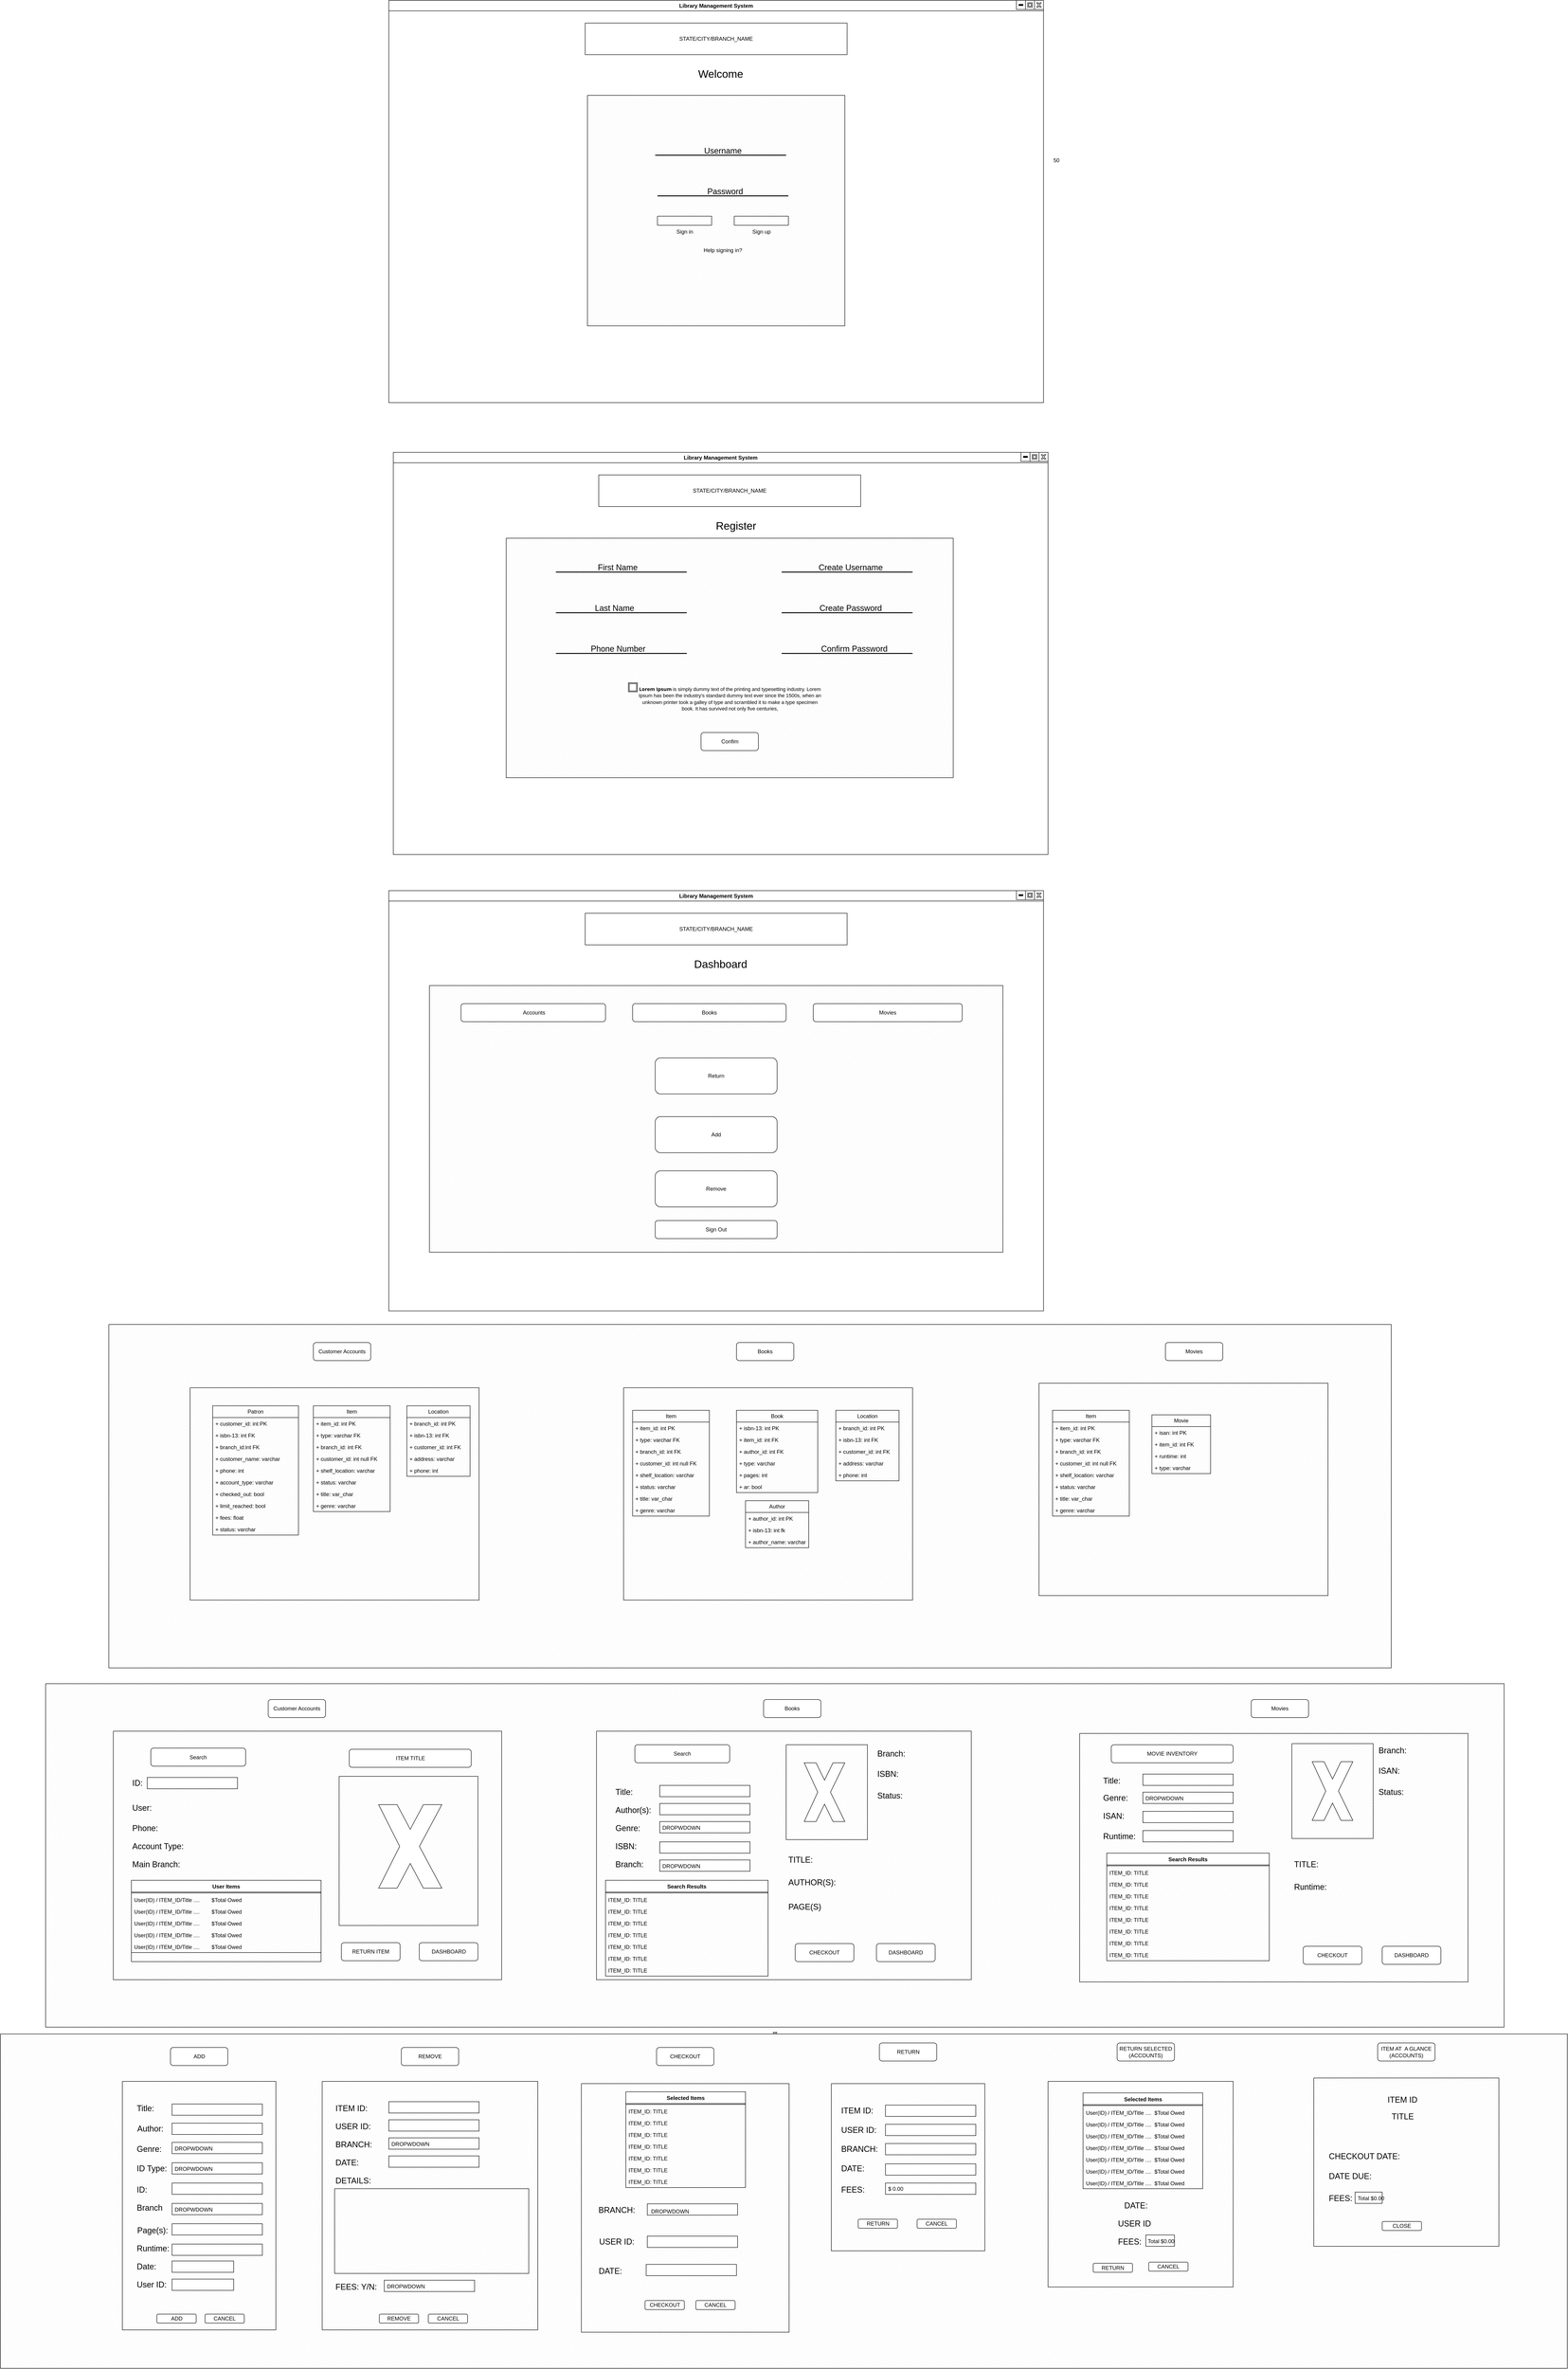 <mxfile>
    <diagram name="Page-1" id="6vOaWD6bK7h4Z_nTyCYM">
        <mxGraphModel dx="3893" dy="1082" grid="1" gridSize="10" guides="1" tooltips="1" connect="1" arrows="1" fold="1" page="1" pageScale="1" pageWidth="850" pageHeight="1100" math="0" shadow="0">
            <root>
                <mxCell id="0"/>
                <mxCell id="1" parent="0"/>
                <mxCell id="aD8FDuvvDzB4CLu5rnBS-1" value="&lt;div style=&quot;&quot;&gt;&lt;span style=&quot;background-color: initial;&quot;&gt;Library Management System&lt;/span&gt;&lt;/div&gt;" style="swimlane;whiteSpace=wrap;html=1;startSize=23;align=center;" parent="1" vertex="1">
                    <mxGeometry x="80" y="240" width="1450" height="890" as="geometry">
                        <mxRectangle x="-30" y="80" width="70" height="30" as="alternateBounds"/>
                    </mxGeometry>
                </mxCell>
                <mxCell id="aD8FDuvvDzB4CLu5rnBS-9" value="" style="verticalLabelPosition=bottom;verticalAlign=top;html=1;shape=mxgraph.basic.patternFillRect;fillStyle=diagGrid;step=5;fillStrokeWidth=0.2;fillStrokeColor=#dddddd;" parent="aD8FDuvvDzB4CLu5rnBS-1" vertex="1">
                    <mxGeometry x="440" y="210" width="570" height="510" as="geometry"/>
                </mxCell>
                <mxCell id="aD8FDuvvDzB4CLu5rnBS-19" value="STATE/CITY/BRANCH_NAME" style="html=1;whiteSpace=wrap;container=1;recursiveResize=0;collapsible=0;" parent="aD8FDuvvDzB4CLu5rnBS-1" vertex="1">
                    <mxGeometry x="435" y="50" width="580" height="70" as="geometry"/>
                </mxCell>
                <mxCell id="aD8FDuvvDzB4CLu5rnBS-16" value="&lt;blockquote style=&quot;margin: 0 0 0 40px; border: none; padding: 0px;&quot;&gt;&lt;blockquote style=&quot;margin: 0 0 0 40px; border: none; padding: 0px;&quot;&gt;&lt;blockquote style=&quot;margin: 0 0 0 40px; border: none; padding: 0px;&quot;&gt;&lt;blockquote style=&quot;margin: 0 0 0 40px; border: none; padding: 0px;&quot;&gt;&lt;blockquote style=&quot;margin: 0 0 0 40px; border: none; padding: 0px;&quot;&gt;&lt;font style=&quot;font-size: 24px;&quot;&gt;Welcome&lt;/font&gt;&lt;/blockquote&gt;&lt;/blockquote&gt;&lt;/blockquote&gt;&lt;/blockquote&gt;&lt;/blockquote&gt;" style="text;html=1;strokeColor=none;fillColor=none;align=center;verticalAlign=middle;whiteSpace=wrap;rounded=0;" parent="aD8FDuvvDzB4CLu5rnBS-19" vertex="1">
                    <mxGeometry x="50" y="97.5" width="300" height="30" as="geometry"/>
                </mxCell>
                <mxCell id="aD8FDuvvDzB4CLu5rnBS-2" value="" style="whiteSpace=wrap;html=1;aspect=fixed;" parent="aD8FDuvvDzB4CLu5rnBS-1" vertex="1">
                    <mxGeometry x="1430" width="20" height="20" as="geometry"/>
                </mxCell>
                <mxCell id="aD8FDuvvDzB4CLu5rnBS-3" value="" style="whiteSpace=wrap;html=1;aspect=fixed;" parent="aD8FDuvvDzB4CLu5rnBS-1" vertex="1">
                    <mxGeometry x="1410" width="20" height="20" as="geometry"/>
                </mxCell>
                <mxCell id="aD8FDuvvDzB4CLu5rnBS-4" value="" style="whiteSpace=wrap;html=1;aspect=fixed;" parent="aD8FDuvvDzB4CLu5rnBS-1" vertex="1">
                    <mxGeometry x="1390" width="20" height="20" as="geometry"/>
                </mxCell>
                <mxCell id="aD8FDuvvDzB4CLu5rnBS-6" value="" style="line;strokeWidth=4;html=1;perimeter=backbonePerimeter;points=[];outlineConnect=0;" parent="aD8FDuvvDzB4CLu5rnBS-1" vertex="1">
                    <mxGeometry x="1395" y="5" width="10" height="10" as="geometry"/>
                </mxCell>
                <mxCell id="aD8FDuvvDzB4CLu5rnBS-7" value="" style="shape=ext;double=1;whiteSpace=wrap;html=1;aspect=fixed;" parent="aD8FDuvvDzB4CLu5rnBS-1" vertex="1">
                    <mxGeometry x="1415" y="5" width="10" height="10" as="geometry"/>
                </mxCell>
                <mxCell id="aD8FDuvvDzB4CLu5rnBS-8" value="" style="verticalLabelPosition=bottom;verticalAlign=top;html=1;shape=mxgraph.basic.x" parent="aD8FDuvvDzB4CLu5rnBS-1" vertex="1">
                    <mxGeometry x="1435" y="5" width="10" height="10" as="geometry"/>
                </mxCell>
                <mxCell id="aD8FDuvvDzB4CLu5rnBS-10" value="Sign in" style="verticalLabelPosition=bottom;verticalAlign=top;html=1;shape=mxgraph.basic.patternFillRect;fillStyle=diagRev;step=5;fillStrokeWidth=0.2;fillStrokeColor=#dddddd;" parent="aD8FDuvvDzB4CLu5rnBS-1" vertex="1">
                    <mxGeometry x="595" y="477.5" width="120" height="20" as="geometry"/>
                </mxCell>
                <mxCell id="aD8FDuvvDzB4CLu5rnBS-13" value="" style="line;strokeWidth=2;html=1;" parent="aD8FDuvvDzB4CLu5rnBS-1" vertex="1">
                    <mxGeometry x="595" y="427.5" width="290" height="10" as="geometry"/>
                </mxCell>
                <mxCell id="aD8FDuvvDzB4CLu5rnBS-14" value="" style="line;strokeWidth=2;html=1;" parent="aD8FDuvvDzB4CLu5rnBS-1" vertex="1">
                    <mxGeometry x="590" y="337.5" width="290" height="10" as="geometry"/>
                </mxCell>
                <mxCell id="aD8FDuvvDzB4CLu5rnBS-15" value="Sign up" style="verticalLabelPosition=bottom;verticalAlign=top;html=1;shape=mxgraph.basic.patternFillRect;fillStyle=diagRev;step=5;fillStrokeWidth=0.2;fillStrokeColor=#dddddd;" parent="aD8FDuvvDzB4CLu5rnBS-1" vertex="1">
                    <mxGeometry x="765" y="477.5" width="120" height="20" as="geometry"/>
                </mxCell>
                <mxCell id="aD8FDuvvDzB4CLu5rnBS-17" value="Help signing in?" style="text;html=1;strokeColor=none;fillColor=none;align=center;verticalAlign=middle;whiteSpace=wrap;rounded=0;" parent="aD8FDuvvDzB4CLu5rnBS-1" vertex="1">
                    <mxGeometry x="685" y="537.5" width="110" height="30" as="geometry"/>
                </mxCell>
                <mxCell id="aD8FDuvvDzB4CLu5rnBS-35" value="&lt;font style=&quot;font-size: 18px;&quot;&gt;Username&lt;/font&gt;" style="text;html=1;strokeColor=none;fillColor=none;align=center;verticalAlign=middle;whiteSpace=wrap;rounded=0;" parent="aD8FDuvvDzB4CLu5rnBS-1" vertex="1">
                    <mxGeometry x="710" y="317.5" width="60" height="30" as="geometry"/>
                </mxCell>
                <mxCell id="aD8FDuvvDzB4CLu5rnBS-36" value="&lt;font style=&quot;font-size: 18px;&quot;&gt;Password&lt;/font&gt;" style="text;html=1;strokeColor=none;fillColor=none;align=center;verticalAlign=middle;whiteSpace=wrap;rounded=0;" parent="aD8FDuvvDzB4CLu5rnBS-1" vertex="1">
                    <mxGeometry x="715" y="407.5" width="60" height="30" as="geometry"/>
                </mxCell>
                <mxCell id="1fVAfzUauDLI3_tmRGAv-1" value="50" style="text;whiteSpace=wrap;html=1;" parent="1" vertex="1">
                    <mxGeometry x="1550" y="580" width="50" height="40" as="geometry"/>
                </mxCell>
                <mxCell id="89Usu2wHVZIIO48hdldK-11" value="&lt;div style=&quot;&quot;&gt;&lt;span style=&quot;background-color: initial;&quot;&gt;Library Management System&lt;/span&gt;&lt;/div&gt;" style="swimlane;whiteSpace=wrap;html=1;startSize=23;align=center;" parent="1" vertex="1">
                    <mxGeometry x="90" y="1240" width="1450" height="890" as="geometry">
                        <mxRectangle x="-30" y="80" width="70" height="30" as="alternateBounds"/>
                    </mxGeometry>
                </mxCell>
                <mxCell id="89Usu2wHVZIIO48hdldK-12" value="" style="verticalLabelPosition=bottom;verticalAlign=top;html=1;shape=mxgraph.basic.patternFillRect;fillStyle=diagGrid;step=5;fillStrokeWidth=0.2;fillStrokeColor=#dddddd;" parent="89Usu2wHVZIIO48hdldK-11" vertex="1">
                    <mxGeometry x="250" y="190" width="990" height="530" as="geometry"/>
                </mxCell>
                <mxCell id="89Usu2wHVZIIO48hdldK-13" value="STATE/CITY/BRANCH_NAME" style="html=1;whiteSpace=wrap;container=1;recursiveResize=0;collapsible=0;" parent="89Usu2wHVZIIO48hdldK-11" vertex="1">
                    <mxGeometry x="455.01" y="50" width="580" height="70" as="geometry"/>
                </mxCell>
                <mxCell id="89Usu2wHVZIIO48hdldK-15" value="" style="whiteSpace=wrap;html=1;aspect=fixed;" parent="89Usu2wHVZIIO48hdldK-11" vertex="1">
                    <mxGeometry x="1430" width="20" height="20" as="geometry"/>
                </mxCell>
                <mxCell id="89Usu2wHVZIIO48hdldK-16" value="" style="whiteSpace=wrap;html=1;aspect=fixed;" parent="89Usu2wHVZIIO48hdldK-11" vertex="1">
                    <mxGeometry x="1410" width="20" height="20" as="geometry"/>
                </mxCell>
                <mxCell id="89Usu2wHVZIIO48hdldK-17" value="" style="whiteSpace=wrap;html=1;aspect=fixed;" parent="89Usu2wHVZIIO48hdldK-11" vertex="1">
                    <mxGeometry x="1390" width="20" height="20" as="geometry"/>
                </mxCell>
                <mxCell id="89Usu2wHVZIIO48hdldK-18" value="" style="line;strokeWidth=4;html=1;perimeter=backbonePerimeter;points=[];outlineConnect=0;" parent="89Usu2wHVZIIO48hdldK-11" vertex="1">
                    <mxGeometry x="1395" y="5" width="10" height="10" as="geometry"/>
                </mxCell>
                <mxCell id="89Usu2wHVZIIO48hdldK-19" value="" style="shape=ext;double=1;whiteSpace=wrap;html=1;aspect=fixed;" parent="89Usu2wHVZIIO48hdldK-11" vertex="1">
                    <mxGeometry x="1415" y="5" width="10" height="10" as="geometry"/>
                </mxCell>
                <mxCell id="89Usu2wHVZIIO48hdldK-20" value="" style="verticalLabelPosition=bottom;verticalAlign=top;html=1;shape=mxgraph.basic.x" parent="89Usu2wHVZIIO48hdldK-11" vertex="1">
                    <mxGeometry x="1435" y="5" width="10" height="10" as="geometry"/>
                </mxCell>
                <mxCell id="89Usu2wHVZIIO48hdldK-32" value="" style="line;strokeWidth=2;html=1;" parent="89Usu2wHVZIIO48hdldK-11" vertex="1">
                    <mxGeometry x="860" y="350" width="290" height="10" as="geometry"/>
                </mxCell>
                <mxCell id="89Usu2wHVZIIO48hdldK-33" value="" style="line;strokeWidth=2;html=1;" parent="89Usu2wHVZIIO48hdldK-11" vertex="1">
                    <mxGeometry x="860" y="260" width="290" height="10" as="geometry"/>
                </mxCell>
                <mxCell id="89Usu2wHVZIIO48hdldK-34" value="&lt;span style=&quot;font-size: 18px;&quot;&gt;Create Username&lt;/span&gt;" style="text;html=1;strokeColor=none;fillColor=none;align=center;verticalAlign=middle;whiteSpace=wrap;rounded=0;" parent="89Usu2wHVZIIO48hdldK-11" vertex="1">
                    <mxGeometry x="923.75" y="240" width="177.5" height="30" as="geometry"/>
                </mxCell>
                <mxCell id="89Usu2wHVZIIO48hdldK-35" value="&lt;font style=&quot;font-size: 18px;&quot;&gt;Create&amp;nbsp;Password&lt;br&gt;&lt;/font&gt;" style="text;html=1;strokeColor=none;fillColor=none;align=center;verticalAlign=middle;whiteSpace=wrap;rounded=0;" parent="89Usu2wHVZIIO48hdldK-11" vertex="1">
                    <mxGeometry x="932.5" y="330" width="160" height="30" as="geometry"/>
                </mxCell>
                <mxCell id="89Usu2wHVZIIO48hdldK-36" value="" style="line;strokeWidth=2;html=1;" parent="89Usu2wHVZIIO48hdldK-11" vertex="1">
                    <mxGeometry x="860" y="440" width="290" height="10" as="geometry"/>
                </mxCell>
                <mxCell id="89Usu2wHVZIIO48hdldK-38" value="&lt;font style=&quot;font-size: 18px;&quot;&gt;Confirm Password&lt;br&gt;&lt;/font&gt;" style="text;html=1;strokeColor=none;fillColor=none;align=center;verticalAlign=middle;whiteSpace=wrap;rounded=0;" parent="89Usu2wHVZIIO48hdldK-11" vertex="1">
                    <mxGeometry x="941.25" y="420" width="160" height="30" as="geometry"/>
                </mxCell>
                <mxCell id="89Usu2wHVZIIO48hdldK-39" value="" style="shape=ext;double=1;whiteSpace=wrap;html=1;aspect=fixed;" parent="89Usu2wHVZIIO48hdldK-11" vertex="1">
                    <mxGeometry x="520.63" y="510" width="20" height="20" as="geometry"/>
                </mxCell>
                <mxCell id="89Usu2wHVZIIO48hdldK-40" value="&lt;font style=&quot;&quot;&gt;&lt;font style=&quot;font-size: 11px;&quot;&gt;&lt;strong style=&quot;margin: 0px; padding: 0px; font-family: &amp;quot;Open Sans&amp;quot;, Arial, sans-serif; text-align: justify; background-color: rgb(255, 255, 255);&quot;&gt;Lorem Ipsum&lt;/strong&gt;&amp;nbsp;is simply dummy text of the printing and typesetting industry. Lorem Ipsum has been the industry's standard dummy text ever since the 1500s, when an unknown printer took a galley of type and scrambled it to make a type specimen book. It has survived not only five centuries,&lt;/font&gt;&lt;br&gt;&lt;/font&gt;" style="text;html=1;strokeColor=none;fillColor=none;align=center;verticalAlign=middle;whiteSpace=wrap;rounded=0;" parent="89Usu2wHVZIIO48hdldK-11" vertex="1">
                    <mxGeometry x="540.63" y="530" width="408.75" height="30" as="geometry"/>
                </mxCell>
                <mxCell id="89Usu2wHVZIIO48hdldK-41" value="Confim" style="rounded=1;whiteSpace=wrap;html=1;" parent="89Usu2wHVZIIO48hdldK-11" vertex="1">
                    <mxGeometry x="681.5" y="620" width="127" height="40" as="geometry"/>
                </mxCell>
                <mxCell id="89Usu2wHVZIIO48hdldK-42" value="" style="line;strokeWidth=2;html=1;" parent="89Usu2wHVZIIO48hdldK-11" vertex="1">
                    <mxGeometry x="360" y="350" width="290" height="10" as="geometry"/>
                </mxCell>
                <mxCell id="89Usu2wHVZIIO48hdldK-43" value="" style="line;strokeWidth=2;html=1;" parent="89Usu2wHVZIIO48hdldK-11" vertex="1">
                    <mxGeometry x="360" y="260" width="290" height="10" as="geometry"/>
                </mxCell>
                <mxCell id="89Usu2wHVZIIO48hdldK-44" value="&lt;span style=&quot;font-size: 18px;&quot;&gt;First Name&lt;/span&gt;" style="text;html=1;strokeColor=none;fillColor=none;align=center;verticalAlign=middle;whiteSpace=wrap;rounded=0;" parent="89Usu2wHVZIIO48hdldK-11" vertex="1">
                    <mxGeometry x="408.12" y="240" width="177.5" height="30" as="geometry"/>
                </mxCell>
                <mxCell id="89Usu2wHVZIIO48hdldK-45" value="&lt;font style=&quot;font-size: 18px;&quot;&gt;Last Name&lt;br&gt;&lt;/font&gt;" style="text;html=1;strokeColor=none;fillColor=none;align=center;verticalAlign=middle;whiteSpace=wrap;rounded=0;" parent="89Usu2wHVZIIO48hdldK-11" vertex="1">
                    <mxGeometry x="410" y="330" width="160" height="30" as="geometry"/>
                </mxCell>
                <mxCell id="89Usu2wHVZIIO48hdldK-46" value="" style="line;strokeWidth=2;html=1;" parent="89Usu2wHVZIIO48hdldK-11" vertex="1">
                    <mxGeometry x="360" y="440" width="290" height="10" as="geometry"/>
                </mxCell>
                <mxCell id="89Usu2wHVZIIO48hdldK-47" value="&lt;font style=&quot;font-size: 18px;&quot;&gt;Phone Number&lt;br&gt;&lt;/font&gt;" style="text;html=1;strokeColor=none;fillColor=none;align=center;verticalAlign=middle;whiteSpace=wrap;rounded=0;" parent="89Usu2wHVZIIO48hdldK-11" vertex="1">
                    <mxGeometry x="417.5" y="420" width="160" height="30" as="geometry"/>
                </mxCell>
                <mxCell id="89Usu2wHVZIIO48hdldK-14" value="&lt;blockquote style=&quot;margin: 0 0 0 40px; border: none; padding: 0px;&quot;&gt;&lt;blockquote style=&quot;margin: 0 0 0 40px; border: none; padding: 0px;&quot;&gt;&lt;blockquote style=&quot;margin: 0 0 0 40px; border: none; padding: 0px;&quot;&gt;&lt;blockquote style=&quot;margin: 0 0 0 40px; border: none; padding: 0px;&quot;&gt;&lt;blockquote style=&quot;margin: 0 0 0 40px; border: none; padding: 0px;&quot;&gt;&lt;font style=&quot;font-size: 24px;&quot;&gt;Register&lt;/font&gt;&lt;/blockquote&gt;&lt;/blockquote&gt;&lt;/blockquote&gt;&lt;/blockquote&gt;&lt;/blockquote&gt;" style="text;html=1;strokeColor=none;fillColor=none;align=center;verticalAlign=middle;whiteSpace=wrap;rounded=0;" parent="89Usu2wHVZIIO48hdldK-11" vertex="1">
                    <mxGeometry x="508.5" y="147.5" width="300" height="30" as="geometry"/>
                </mxCell>
                <mxCell id="89Usu2wHVZIIO48hdldK-67" value="&lt;div style=&quot;&quot;&gt;&lt;span style=&quot;background-color: initial;&quot;&gt;Library Management System&lt;/span&gt;&lt;/div&gt;" style="swimlane;whiteSpace=wrap;html=1;startSize=23;align=center;" parent="1" vertex="1">
                    <mxGeometry x="80" y="2210" width="1450" height="930" as="geometry">
                        <mxRectangle x="-30" y="80" width="70" height="30" as="alternateBounds"/>
                    </mxGeometry>
                </mxCell>
                <mxCell id="89Usu2wHVZIIO48hdldK-68" value="" style="verticalLabelPosition=bottom;verticalAlign=top;html=1;shape=mxgraph.basic.patternFillRect;fillStyle=diagGrid;step=5;fillStrokeWidth=0.2;fillStrokeColor=#dddddd;" parent="89Usu2wHVZIIO48hdldK-67" vertex="1">
                    <mxGeometry x="90" y="210" width="1270" height="590" as="geometry"/>
                </mxCell>
                <mxCell id="89Usu2wHVZIIO48hdldK-69" value="STATE/CITY/BRANCH_NAME" style="html=1;whiteSpace=wrap;container=1;recursiveResize=0;collapsible=0;" parent="89Usu2wHVZIIO48hdldK-67" vertex="1">
                    <mxGeometry x="435" y="50" width="580" height="70" as="geometry"/>
                </mxCell>
                <mxCell id="89Usu2wHVZIIO48hdldK-70" value="&lt;blockquote style=&quot;margin: 0 0 0 40px; border: none; padding: 0px;&quot;&gt;&lt;blockquote style=&quot;margin: 0 0 0 40px; border: none; padding: 0px;&quot;&gt;&lt;blockquote style=&quot;margin: 0 0 0 40px; border: none; padding: 0px;&quot;&gt;&lt;blockquote style=&quot;margin: 0 0 0 40px; border: none; padding: 0px;&quot;&gt;&lt;blockquote style=&quot;margin: 0 0 0 40px; border: none; padding: 0px;&quot;&gt;&lt;font style=&quot;font-size: 24px;&quot;&gt;Dashboard&lt;/font&gt;&lt;/blockquote&gt;&lt;/blockquote&gt;&lt;/blockquote&gt;&lt;/blockquote&gt;&lt;/blockquote&gt;" style="text;html=1;strokeColor=none;fillColor=none;align=center;verticalAlign=middle;whiteSpace=wrap;rounded=0;" parent="89Usu2wHVZIIO48hdldK-69" vertex="1">
                    <mxGeometry x="50" y="97.5" width="300" height="30" as="geometry"/>
                </mxCell>
                <mxCell id="89Usu2wHVZIIO48hdldK-71" value="" style="whiteSpace=wrap;html=1;aspect=fixed;" parent="89Usu2wHVZIIO48hdldK-67" vertex="1">
                    <mxGeometry x="1430" width="20" height="20" as="geometry"/>
                </mxCell>
                <mxCell id="89Usu2wHVZIIO48hdldK-72" value="" style="whiteSpace=wrap;html=1;aspect=fixed;" parent="89Usu2wHVZIIO48hdldK-67" vertex="1">
                    <mxGeometry x="1410" width="20" height="20" as="geometry"/>
                </mxCell>
                <mxCell id="89Usu2wHVZIIO48hdldK-73" value="" style="whiteSpace=wrap;html=1;aspect=fixed;" parent="89Usu2wHVZIIO48hdldK-67" vertex="1">
                    <mxGeometry x="1390" width="20" height="20" as="geometry"/>
                </mxCell>
                <mxCell id="89Usu2wHVZIIO48hdldK-74" value="" style="line;strokeWidth=4;html=1;perimeter=backbonePerimeter;points=[];outlineConnect=0;" parent="89Usu2wHVZIIO48hdldK-67" vertex="1">
                    <mxGeometry x="1395" y="5" width="10" height="10" as="geometry"/>
                </mxCell>
                <mxCell id="89Usu2wHVZIIO48hdldK-75" value="" style="shape=ext;double=1;whiteSpace=wrap;html=1;aspect=fixed;" parent="89Usu2wHVZIIO48hdldK-67" vertex="1">
                    <mxGeometry x="1415" y="5" width="10" height="10" as="geometry"/>
                </mxCell>
                <mxCell id="89Usu2wHVZIIO48hdldK-76" value="" style="verticalLabelPosition=bottom;verticalAlign=top;html=1;shape=mxgraph.basic.x" parent="89Usu2wHVZIIO48hdldK-67" vertex="1">
                    <mxGeometry x="1435" y="5" width="10" height="10" as="geometry"/>
                </mxCell>
                <mxCell id="89Usu2wHVZIIO48hdldK-85" value="&amp;nbsp;Accounts" style="rounded=1;whiteSpace=wrap;html=1;" parent="89Usu2wHVZIIO48hdldK-67" vertex="1">
                    <mxGeometry x="160" y="250" width="320" height="40" as="geometry"/>
                </mxCell>
                <mxCell id="89Usu2wHVZIIO48hdldK-94" value="Books" style="rounded=1;whiteSpace=wrap;html=1;" parent="89Usu2wHVZIIO48hdldK-67" vertex="1">
                    <mxGeometry x="540" y="250" width="340" height="40" as="geometry"/>
                </mxCell>
                <mxCell id="89Usu2wHVZIIO48hdldK-95" value="Movies" style="rounded=1;whiteSpace=wrap;html=1;" parent="89Usu2wHVZIIO48hdldK-67" vertex="1">
                    <mxGeometry x="940" y="250" width="330" height="40" as="geometry"/>
                </mxCell>
                <mxCell id="89Usu2wHVZIIO48hdldK-108" value="Add" style="rounded=1;whiteSpace=wrap;html=1;" parent="89Usu2wHVZIIO48hdldK-67" vertex="1">
                    <mxGeometry x="590" y="500" width="270" height="80" as="geometry"/>
                </mxCell>
                <mxCell id="89Usu2wHVZIIO48hdldK-192" value="Return" style="rounded=1;whiteSpace=wrap;html=1;" parent="89Usu2wHVZIIO48hdldK-67" vertex="1">
                    <mxGeometry x="590" y="370" width="270" height="80" as="geometry"/>
                </mxCell>
                <mxCell id="89Usu2wHVZIIO48hdldK-214" value="Sign Out" style="rounded=1;whiteSpace=wrap;html=1;" parent="89Usu2wHVZIIO48hdldK-67" vertex="1">
                    <mxGeometry x="590" y="730" width="270" height="40" as="geometry"/>
                </mxCell>
                <mxCell id="9" value="Remove" style="rounded=1;whiteSpace=wrap;html=1;" parent="89Usu2wHVZIIO48hdldK-67" vertex="1">
                    <mxGeometry x="590" y="620" width="270" height="80" as="geometry"/>
                </mxCell>
                <mxCell id="89Usu2wHVZIIO48hdldK-97" value="" style="verticalLabelPosition=bottom;verticalAlign=top;html=1;shape=mxgraph.basic.patternFillRect;fillStyle=diagGrid;step=5;fillStrokeWidth=0.2;fillStrokeColor=#dddddd;" parent="1" vertex="1">
                    <mxGeometry x="-540" y="3170" width="2840" height="760" as="geometry"/>
                </mxCell>
                <mxCell id="89Usu2wHVZIIO48hdldK-100" value="" style="verticalLabelPosition=bottom;verticalAlign=top;html=1;shape=mxgraph.basic.patternFillRect;fillStyle=diagGrid;step=5;fillStrokeWidth=0.2;fillStrokeColor=#dddddd;" parent="1" vertex="1">
                    <mxGeometry x="-360" y="3310" width="640" height="470" as="geometry"/>
                </mxCell>
                <mxCell id="89Usu2wHVZIIO48hdldK-101" value="" style="verticalLabelPosition=bottom;verticalAlign=top;html=1;shape=mxgraph.basic.patternFillRect;fillStyle=diagGrid;step=5;fillStrokeWidth=0.2;fillStrokeColor=#dddddd;" parent="1" vertex="1">
                    <mxGeometry x="600" y="3310" width="640" height="470" as="geometry"/>
                </mxCell>
                <mxCell id="89Usu2wHVZIIO48hdldK-102" value="" style="verticalLabelPosition=bottom;verticalAlign=top;html=1;shape=mxgraph.basic.patternFillRect;fillStyle=diagGrid;step=5;fillStrokeWidth=0.2;fillStrokeColor=#dddddd;" parent="1" vertex="1">
                    <mxGeometry x="1520" y="3300" width="640" height="470" as="geometry"/>
                </mxCell>
                <mxCell id="89Usu2wHVZIIO48hdldK-112" value="Customer Accounts" style="rounded=1;whiteSpace=wrap;html=1;" parent="1" vertex="1">
                    <mxGeometry x="-87" y="3210" width="127" height="40" as="geometry"/>
                </mxCell>
                <mxCell id="89Usu2wHVZIIO48hdldK-113" value="Books" style="rounded=1;whiteSpace=wrap;html=1;" parent="1" vertex="1">
                    <mxGeometry x="850" y="3210" width="127" height="40" as="geometry"/>
                </mxCell>
                <mxCell id="89Usu2wHVZIIO48hdldK-114" value="Movies" style="rounded=1;whiteSpace=wrap;html=1;" parent="1" vertex="1">
                    <mxGeometry x="1800" y="3210" width="127" height="40" as="geometry"/>
                </mxCell>
                <mxCell id="89Usu2wHVZIIO48hdldK-126" value="Patron" style="swimlane;fontStyle=0;childLayout=stackLayout;horizontal=1;startSize=26;fillColor=none;horizontalStack=0;resizeParent=1;resizeParentMax=0;resizeLast=0;collapsible=1;marginBottom=0;whiteSpace=wrap;html=1;" parent="1" vertex="1">
                    <mxGeometry x="-310" y="3350" width="190" height="286" as="geometry"/>
                </mxCell>
                <mxCell id="89Usu2wHVZIIO48hdldK-127" value="+ customer_id: int PK" style="text;strokeColor=none;fillColor=none;align=left;verticalAlign=top;spacingLeft=4;spacingRight=4;overflow=hidden;rotatable=0;points=[[0,0.5],[1,0.5]];portConstraint=eastwest;whiteSpace=wrap;html=1;" parent="89Usu2wHVZIIO48hdldK-126" vertex="1">
                    <mxGeometry y="26" width="190" height="26" as="geometry"/>
                </mxCell>
                <mxCell id="89Usu2wHVZIIO48hdldK-128" value="+ isbn-13: int FK" style="text;strokeColor=none;fillColor=none;align=left;verticalAlign=top;spacingLeft=4;spacingRight=4;overflow=hidden;rotatable=0;points=[[0,0.5],[1,0.5]];portConstraint=eastwest;whiteSpace=wrap;html=1;" parent="89Usu2wHVZIIO48hdldK-126" vertex="1">
                    <mxGeometry y="52" width="190" height="26" as="geometry"/>
                </mxCell>
                <mxCell id="89Usu2wHVZIIO48hdldK-129" value="+ branch_id:int FK" style="text;strokeColor=none;fillColor=none;align=left;verticalAlign=top;spacingLeft=4;spacingRight=4;overflow=hidden;rotatable=0;points=[[0,0.5],[1,0.5]];portConstraint=eastwest;whiteSpace=wrap;html=1;" parent="89Usu2wHVZIIO48hdldK-126" vertex="1">
                    <mxGeometry y="78" width="190" height="26" as="geometry"/>
                </mxCell>
                <mxCell id="89Usu2wHVZIIO48hdldK-130" value="+ customer_name: varchar" style="text;strokeColor=none;fillColor=none;align=left;verticalAlign=top;spacingLeft=4;spacingRight=4;overflow=hidden;rotatable=0;points=[[0,0.5],[1,0.5]];portConstraint=eastwest;whiteSpace=wrap;html=1;" parent="89Usu2wHVZIIO48hdldK-126" vertex="1">
                    <mxGeometry y="104" width="190" height="26" as="geometry"/>
                </mxCell>
                <mxCell id="89Usu2wHVZIIO48hdldK-131" value="+ phone: int" style="text;strokeColor=none;fillColor=none;align=left;verticalAlign=top;spacingLeft=4;spacingRight=4;overflow=hidden;rotatable=0;points=[[0,0.5],[1,0.5]];portConstraint=eastwest;whiteSpace=wrap;html=1;" parent="89Usu2wHVZIIO48hdldK-126" vertex="1">
                    <mxGeometry y="130" width="190" height="26" as="geometry"/>
                </mxCell>
                <mxCell id="89Usu2wHVZIIO48hdldK-132" value="+ account_type: varchar" style="text;strokeColor=none;fillColor=none;align=left;verticalAlign=top;spacingLeft=4;spacingRight=4;overflow=hidden;rotatable=0;points=[[0,0.5],[1,0.5]];portConstraint=eastwest;whiteSpace=wrap;html=1;" parent="89Usu2wHVZIIO48hdldK-126" vertex="1">
                    <mxGeometry y="156" width="190" height="26" as="geometry"/>
                </mxCell>
                <mxCell id="89Usu2wHVZIIO48hdldK-133" value="+ checked_out: bool" style="text;strokeColor=none;fillColor=none;align=left;verticalAlign=top;spacingLeft=4;spacingRight=4;overflow=hidden;rotatable=0;points=[[0,0.5],[1,0.5]];portConstraint=eastwest;whiteSpace=wrap;html=1;" parent="89Usu2wHVZIIO48hdldK-126" vertex="1">
                    <mxGeometry y="182" width="190" height="26" as="geometry"/>
                </mxCell>
                <mxCell id="89Usu2wHVZIIO48hdldK-134" value="+ limit_reached: bool" style="text;strokeColor=none;fillColor=none;align=left;verticalAlign=top;spacingLeft=4;spacingRight=4;overflow=hidden;rotatable=0;points=[[0,0.5],[1,0.5]];portConstraint=eastwest;whiteSpace=wrap;html=1;" parent="89Usu2wHVZIIO48hdldK-126" vertex="1">
                    <mxGeometry y="208" width="190" height="26" as="geometry"/>
                </mxCell>
                <mxCell id="89Usu2wHVZIIO48hdldK-135" value="+ fees: float" style="text;strokeColor=none;fillColor=none;align=left;verticalAlign=top;spacingLeft=4;spacingRight=4;overflow=hidden;rotatable=0;points=[[0,0.5],[1,0.5]];portConstraint=eastwest;whiteSpace=wrap;html=1;" parent="89Usu2wHVZIIO48hdldK-126" vertex="1">
                    <mxGeometry y="234" width="190" height="26" as="geometry"/>
                </mxCell>
                <mxCell id="89Usu2wHVZIIO48hdldK-136" value="&lt;div&gt;+ status: varchar&lt;/div&gt;" style="text;strokeColor=none;fillColor=none;align=left;verticalAlign=top;spacingLeft=4;spacingRight=4;overflow=hidden;rotatable=0;points=[[0,0.5],[1,0.5]];portConstraint=eastwest;whiteSpace=wrap;html=1;" parent="89Usu2wHVZIIO48hdldK-126" vertex="1">
                    <mxGeometry y="260" width="190" height="26" as="geometry"/>
                </mxCell>
                <mxCell id="89Usu2wHVZIIO48hdldK-137" value="Item" style="swimlane;fontStyle=0;childLayout=stackLayout;horizontal=1;startSize=26;fillColor=none;horizontalStack=0;resizeParent=1;resizeParentMax=0;resizeLast=0;collapsible=1;marginBottom=0;whiteSpace=wrap;html=1;" parent="1" vertex="1">
                    <mxGeometry x="620" y="3360" width="170" height="234" as="geometry"/>
                </mxCell>
                <mxCell id="89Usu2wHVZIIO48hdldK-138" value="+ item_id: int PK" style="text;strokeColor=none;fillColor=none;align=left;verticalAlign=top;spacingLeft=4;spacingRight=4;overflow=hidden;rotatable=0;points=[[0,0.5],[1,0.5]];portConstraint=eastwest;whiteSpace=wrap;html=1;" parent="89Usu2wHVZIIO48hdldK-137" vertex="1">
                    <mxGeometry y="26" width="170" height="26" as="geometry"/>
                </mxCell>
                <mxCell id="89Usu2wHVZIIO48hdldK-139" value="+ type: varchar FK" style="text;strokeColor=none;fillColor=none;align=left;verticalAlign=top;spacingLeft=4;spacingRight=4;overflow=hidden;rotatable=0;points=[[0,0.5],[1,0.5]];portConstraint=eastwest;whiteSpace=wrap;html=1;" parent="89Usu2wHVZIIO48hdldK-137" vertex="1">
                    <mxGeometry y="52" width="170" height="26" as="geometry"/>
                </mxCell>
                <mxCell id="89Usu2wHVZIIO48hdldK-140" value="+ branch_id: int FK" style="text;strokeColor=none;fillColor=none;align=left;verticalAlign=top;spacingLeft=4;spacingRight=4;overflow=hidden;rotatable=0;points=[[0,0.5],[1,0.5]];portConstraint=eastwest;whiteSpace=wrap;html=1;" parent="89Usu2wHVZIIO48hdldK-137" vertex="1">
                    <mxGeometry y="78" width="170" height="26" as="geometry"/>
                </mxCell>
                <mxCell id="89Usu2wHVZIIO48hdldK-141" value="+ customer_id: int null FK" style="text;strokeColor=none;fillColor=none;align=left;verticalAlign=top;spacingLeft=4;spacingRight=4;overflow=hidden;rotatable=0;points=[[0,0.5],[1,0.5]];portConstraint=eastwest;whiteSpace=wrap;html=1;" parent="89Usu2wHVZIIO48hdldK-137" vertex="1">
                    <mxGeometry y="104" width="170" height="26" as="geometry"/>
                </mxCell>
                <mxCell id="89Usu2wHVZIIO48hdldK-142" value="+ shelf_location: varchar" style="text;strokeColor=none;fillColor=none;align=left;verticalAlign=top;spacingLeft=4;spacingRight=4;overflow=hidden;rotatable=0;points=[[0,0.5],[1,0.5]];portConstraint=eastwest;whiteSpace=wrap;html=1;" parent="89Usu2wHVZIIO48hdldK-137" vertex="1">
                    <mxGeometry y="130" width="170" height="26" as="geometry"/>
                </mxCell>
                <mxCell id="89Usu2wHVZIIO48hdldK-143" value="+ status: varchar" style="text;strokeColor=none;fillColor=none;align=left;verticalAlign=top;spacingLeft=4;spacingRight=4;overflow=hidden;rotatable=0;points=[[0,0.5],[1,0.5]];portConstraint=eastwest;whiteSpace=wrap;html=1;" parent="89Usu2wHVZIIO48hdldK-137" vertex="1">
                    <mxGeometry y="156" width="170" height="26" as="geometry"/>
                </mxCell>
                <mxCell id="89Usu2wHVZIIO48hdldK-144" value="&lt;div&gt;+ title: var_char&lt;br&gt;&lt;/div&gt;" style="text;strokeColor=none;fillColor=none;align=left;verticalAlign=top;spacingLeft=4;spacingRight=4;overflow=hidden;rotatable=0;points=[[0,0.5],[1,0.5]];portConstraint=eastwest;whiteSpace=wrap;html=1;" parent="89Usu2wHVZIIO48hdldK-137" vertex="1">
                    <mxGeometry y="182" width="170" height="26" as="geometry"/>
                </mxCell>
                <mxCell id="89Usu2wHVZIIO48hdldK-145" value="+ genre: varchar" style="text;strokeColor=none;fillColor=none;align=left;verticalAlign=top;spacingLeft=4;spacingRight=4;overflow=hidden;rotatable=0;points=[[0,0.5],[1,0.5]];portConstraint=eastwest;whiteSpace=wrap;html=1;" parent="89Usu2wHVZIIO48hdldK-137" vertex="1">
                    <mxGeometry y="208" width="170" height="26" as="geometry"/>
                </mxCell>
                <mxCell id="89Usu2wHVZIIO48hdldK-146" value="Item" style="swimlane;fontStyle=0;childLayout=stackLayout;horizontal=1;startSize=26;fillColor=none;horizontalStack=0;resizeParent=1;resizeParentMax=0;resizeLast=0;collapsible=1;marginBottom=0;whiteSpace=wrap;html=1;" parent="1" vertex="1">
                    <mxGeometry x="1550" y="3360" width="170" height="234" as="geometry"/>
                </mxCell>
                <mxCell id="89Usu2wHVZIIO48hdldK-147" value="+ item_id: int PK" style="text;strokeColor=none;fillColor=none;align=left;verticalAlign=top;spacingLeft=4;spacingRight=4;overflow=hidden;rotatable=0;points=[[0,0.5],[1,0.5]];portConstraint=eastwest;whiteSpace=wrap;html=1;" parent="89Usu2wHVZIIO48hdldK-146" vertex="1">
                    <mxGeometry y="26" width="170" height="26" as="geometry"/>
                </mxCell>
                <mxCell id="89Usu2wHVZIIO48hdldK-148" value="+ type: varchar FK" style="text;strokeColor=none;fillColor=none;align=left;verticalAlign=top;spacingLeft=4;spacingRight=4;overflow=hidden;rotatable=0;points=[[0,0.5],[1,0.5]];portConstraint=eastwest;whiteSpace=wrap;html=1;" parent="89Usu2wHVZIIO48hdldK-146" vertex="1">
                    <mxGeometry y="52" width="170" height="26" as="geometry"/>
                </mxCell>
                <mxCell id="89Usu2wHVZIIO48hdldK-149" value="+ branch_id: int FK" style="text;strokeColor=none;fillColor=none;align=left;verticalAlign=top;spacingLeft=4;spacingRight=4;overflow=hidden;rotatable=0;points=[[0,0.5],[1,0.5]];portConstraint=eastwest;whiteSpace=wrap;html=1;" parent="89Usu2wHVZIIO48hdldK-146" vertex="1">
                    <mxGeometry y="78" width="170" height="26" as="geometry"/>
                </mxCell>
                <mxCell id="89Usu2wHVZIIO48hdldK-150" value="+ customer_id: int null FK" style="text;strokeColor=none;fillColor=none;align=left;verticalAlign=top;spacingLeft=4;spacingRight=4;overflow=hidden;rotatable=0;points=[[0,0.5],[1,0.5]];portConstraint=eastwest;whiteSpace=wrap;html=1;" parent="89Usu2wHVZIIO48hdldK-146" vertex="1">
                    <mxGeometry y="104" width="170" height="26" as="geometry"/>
                </mxCell>
                <mxCell id="89Usu2wHVZIIO48hdldK-151" value="+ shelf_location: varchar" style="text;strokeColor=none;fillColor=none;align=left;verticalAlign=top;spacingLeft=4;spacingRight=4;overflow=hidden;rotatable=0;points=[[0,0.5],[1,0.5]];portConstraint=eastwest;whiteSpace=wrap;html=1;" parent="89Usu2wHVZIIO48hdldK-146" vertex="1">
                    <mxGeometry y="130" width="170" height="26" as="geometry"/>
                </mxCell>
                <mxCell id="89Usu2wHVZIIO48hdldK-152" value="+ status: varchar" style="text;strokeColor=none;fillColor=none;align=left;verticalAlign=top;spacingLeft=4;spacingRight=4;overflow=hidden;rotatable=0;points=[[0,0.5],[1,0.5]];portConstraint=eastwest;whiteSpace=wrap;html=1;" parent="89Usu2wHVZIIO48hdldK-146" vertex="1">
                    <mxGeometry y="156" width="170" height="26" as="geometry"/>
                </mxCell>
                <mxCell id="89Usu2wHVZIIO48hdldK-153" value="&lt;div&gt;+ title: var_char&lt;br&gt;&lt;/div&gt;" style="text;strokeColor=none;fillColor=none;align=left;verticalAlign=top;spacingLeft=4;spacingRight=4;overflow=hidden;rotatable=0;points=[[0,0.5],[1,0.5]];portConstraint=eastwest;whiteSpace=wrap;html=1;" parent="89Usu2wHVZIIO48hdldK-146" vertex="1">
                    <mxGeometry y="182" width="170" height="26" as="geometry"/>
                </mxCell>
                <mxCell id="89Usu2wHVZIIO48hdldK-154" value="+ genre: varchar" style="text;strokeColor=none;fillColor=none;align=left;verticalAlign=top;spacingLeft=4;spacingRight=4;overflow=hidden;rotatable=0;points=[[0,0.5],[1,0.5]];portConstraint=eastwest;whiteSpace=wrap;html=1;" parent="89Usu2wHVZIIO48hdldK-146" vertex="1">
                    <mxGeometry y="208" width="170" height="26" as="geometry"/>
                </mxCell>
                <mxCell id="89Usu2wHVZIIO48hdldK-155" value="Movie" style="swimlane;fontStyle=0;childLayout=stackLayout;horizontal=1;startSize=26;fillColor=none;horizontalStack=0;resizeParent=1;resizeParentMax=0;resizeLast=0;collapsible=1;marginBottom=0;whiteSpace=wrap;html=1;" parent="1" vertex="1">
                    <mxGeometry x="1770" y="3370" width="130" height="130" as="geometry"/>
                </mxCell>
                <mxCell id="89Usu2wHVZIIO48hdldK-156" value="+ isan: int PK" style="text;strokeColor=none;fillColor=none;align=left;verticalAlign=top;spacingLeft=4;spacingRight=4;overflow=hidden;rotatable=0;points=[[0,0.5],[1,0.5]];portConstraint=eastwest;whiteSpace=wrap;html=1;" parent="89Usu2wHVZIIO48hdldK-155" vertex="1">
                    <mxGeometry y="26" width="130" height="26" as="geometry"/>
                </mxCell>
                <mxCell id="89Usu2wHVZIIO48hdldK-157" value="+ item_id: int FK" style="text;strokeColor=none;fillColor=none;align=left;verticalAlign=top;spacingLeft=4;spacingRight=4;overflow=hidden;rotatable=0;points=[[0,0.5],[1,0.5]];portConstraint=eastwest;whiteSpace=wrap;html=1;" parent="89Usu2wHVZIIO48hdldK-155" vertex="1">
                    <mxGeometry y="52" width="130" height="26" as="geometry"/>
                </mxCell>
                <mxCell id="89Usu2wHVZIIO48hdldK-158" value="+ runtime: int" style="text;strokeColor=none;fillColor=none;align=left;verticalAlign=top;spacingLeft=4;spacingRight=4;overflow=hidden;rotatable=0;points=[[0,0.5],[1,0.5]];portConstraint=eastwest;whiteSpace=wrap;html=1;" parent="89Usu2wHVZIIO48hdldK-155" vertex="1">
                    <mxGeometry y="78" width="130" height="26" as="geometry"/>
                </mxCell>
                <mxCell id="89Usu2wHVZIIO48hdldK-159" value="&lt;div&gt;+ type: varchar&lt;/div&gt;" style="text;strokeColor=none;fillColor=none;align=left;verticalAlign=top;spacingLeft=4;spacingRight=4;overflow=hidden;rotatable=0;points=[[0,0.5],[1,0.5]];portConstraint=eastwest;whiteSpace=wrap;html=1;" parent="89Usu2wHVZIIO48hdldK-155" vertex="1">
                    <mxGeometry y="104" width="130" height="26" as="geometry"/>
                </mxCell>
                <mxCell id="89Usu2wHVZIIO48hdldK-160" value="Book" style="swimlane;fontStyle=0;childLayout=stackLayout;horizontal=1;startSize=26;fillColor=none;horizontalStack=0;resizeParent=1;resizeParentMax=0;resizeLast=0;collapsible=1;marginBottom=0;whiteSpace=wrap;html=1;" parent="1" vertex="1">
                    <mxGeometry x="850" y="3360" width="180" height="182" as="geometry"/>
                </mxCell>
                <mxCell id="89Usu2wHVZIIO48hdldK-161" value="+ isbn-13: int PK" style="text;strokeColor=none;fillColor=none;align=left;verticalAlign=top;spacingLeft=4;spacingRight=4;overflow=hidden;rotatable=0;points=[[0,0.5],[1,0.5]];portConstraint=eastwest;whiteSpace=wrap;html=1;" parent="89Usu2wHVZIIO48hdldK-160" vertex="1">
                    <mxGeometry y="26" width="180" height="26" as="geometry"/>
                </mxCell>
                <mxCell id="89Usu2wHVZIIO48hdldK-162" value="+ item_id: int FK" style="text;strokeColor=none;fillColor=none;align=left;verticalAlign=top;spacingLeft=4;spacingRight=4;overflow=hidden;rotatable=0;points=[[0,0.5],[1,0.5]];portConstraint=eastwest;whiteSpace=wrap;html=1;" parent="89Usu2wHVZIIO48hdldK-160" vertex="1">
                    <mxGeometry y="52" width="180" height="26" as="geometry"/>
                </mxCell>
                <mxCell id="89Usu2wHVZIIO48hdldK-163" value="+ author_id: int FK" style="text;strokeColor=none;fillColor=none;align=left;verticalAlign=top;spacingLeft=4;spacingRight=4;overflow=hidden;rotatable=0;points=[[0,0.5],[1,0.5]];portConstraint=eastwest;whiteSpace=wrap;html=1;" parent="89Usu2wHVZIIO48hdldK-160" vertex="1">
                    <mxGeometry y="78" width="180" height="26" as="geometry"/>
                </mxCell>
                <mxCell id="89Usu2wHVZIIO48hdldK-164" value="+ type: varchar" style="text;strokeColor=none;fillColor=none;align=left;verticalAlign=top;spacingLeft=4;spacingRight=4;overflow=hidden;rotatable=0;points=[[0,0.5],[1,0.5]];portConstraint=eastwest;whiteSpace=wrap;html=1;" parent="89Usu2wHVZIIO48hdldK-160" vertex="1">
                    <mxGeometry y="104" width="180" height="26" as="geometry"/>
                </mxCell>
                <mxCell id="89Usu2wHVZIIO48hdldK-165" value="+ pages: int" style="text;strokeColor=none;fillColor=none;align=left;verticalAlign=top;spacingLeft=4;spacingRight=4;overflow=hidden;rotatable=0;points=[[0,0.5],[1,0.5]];portConstraint=eastwest;whiteSpace=wrap;html=1;" parent="89Usu2wHVZIIO48hdldK-160" vertex="1">
                    <mxGeometry y="130" width="180" height="26" as="geometry"/>
                </mxCell>
                <mxCell id="89Usu2wHVZIIO48hdldK-166" value="+ ar: bool" style="text;strokeColor=none;fillColor=none;align=left;verticalAlign=top;spacingLeft=4;spacingRight=4;overflow=hidden;rotatable=0;points=[[0,0.5],[1,0.5]];portConstraint=eastwest;whiteSpace=wrap;html=1;" parent="89Usu2wHVZIIO48hdldK-160" vertex="1">
                    <mxGeometry y="156" width="180" height="26" as="geometry"/>
                </mxCell>
                <mxCell id="89Usu2wHVZIIO48hdldK-167" value="Location" style="swimlane;fontStyle=0;childLayout=stackLayout;horizontal=1;startSize=26;fillColor=none;horizontalStack=0;resizeParent=1;resizeParentMax=0;resizeLast=0;collapsible=1;marginBottom=0;whiteSpace=wrap;html=1;" parent="1" vertex="1">
                    <mxGeometry x="1070" y="3360" width="140" height="156" as="geometry"/>
                </mxCell>
                <mxCell id="89Usu2wHVZIIO48hdldK-168" value="+ branch_id: int PK" style="text;strokeColor=none;fillColor=none;align=left;verticalAlign=top;spacingLeft=4;spacingRight=4;overflow=hidden;rotatable=0;points=[[0,0.5],[1,0.5]];portConstraint=eastwest;whiteSpace=wrap;html=1;" parent="89Usu2wHVZIIO48hdldK-167" vertex="1">
                    <mxGeometry y="26" width="140" height="26" as="geometry"/>
                </mxCell>
                <mxCell id="89Usu2wHVZIIO48hdldK-169" value="+ isbn-13: int FK" style="text;strokeColor=none;fillColor=none;align=left;verticalAlign=top;spacingLeft=4;spacingRight=4;overflow=hidden;rotatable=0;points=[[0,0.5],[1,0.5]];portConstraint=eastwest;whiteSpace=wrap;html=1;" parent="89Usu2wHVZIIO48hdldK-167" vertex="1">
                    <mxGeometry y="52" width="140" height="26" as="geometry"/>
                </mxCell>
                <mxCell id="89Usu2wHVZIIO48hdldK-170" value="+ customer_id: int FK" style="text;strokeColor=none;fillColor=none;align=left;verticalAlign=top;spacingLeft=4;spacingRight=4;overflow=hidden;rotatable=0;points=[[0,0.5],[1,0.5]];portConstraint=eastwest;whiteSpace=wrap;html=1;" parent="89Usu2wHVZIIO48hdldK-167" vertex="1">
                    <mxGeometry y="78" width="140" height="26" as="geometry"/>
                </mxCell>
                <mxCell id="89Usu2wHVZIIO48hdldK-171" value="+ address: varchar" style="text;strokeColor=none;fillColor=none;align=left;verticalAlign=top;spacingLeft=4;spacingRight=4;overflow=hidden;rotatable=0;points=[[0,0.5],[1,0.5]];portConstraint=eastwest;whiteSpace=wrap;html=1;" parent="89Usu2wHVZIIO48hdldK-167" vertex="1">
                    <mxGeometry y="104" width="140" height="26" as="geometry"/>
                </mxCell>
                <mxCell id="89Usu2wHVZIIO48hdldK-172" value="+ phone: int" style="text;strokeColor=none;fillColor=none;align=left;verticalAlign=top;spacingLeft=4;spacingRight=4;overflow=hidden;rotatable=0;points=[[0,0.5],[1,0.5]];portConstraint=eastwest;whiteSpace=wrap;html=1;" parent="89Usu2wHVZIIO48hdldK-167" vertex="1">
                    <mxGeometry y="130" width="140" height="26" as="geometry"/>
                </mxCell>
                <mxCell id="89Usu2wHVZIIO48hdldK-181" value="Author" style="swimlane;fontStyle=0;childLayout=stackLayout;horizontal=1;startSize=26;fillColor=none;horizontalStack=0;resizeParent=1;resizeParentMax=0;resizeLast=0;collapsible=1;marginBottom=0;whiteSpace=wrap;html=1;" parent="1" vertex="1">
                    <mxGeometry x="870" y="3560" width="140" height="104" as="geometry"/>
                </mxCell>
                <mxCell id="89Usu2wHVZIIO48hdldK-182" value="+ author_id: int PK" style="text;strokeColor=none;fillColor=none;align=left;verticalAlign=top;spacingLeft=4;spacingRight=4;overflow=hidden;rotatable=0;points=[[0,0.5],[1,0.5]];portConstraint=eastwest;whiteSpace=wrap;html=1;" parent="89Usu2wHVZIIO48hdldK-181" vertex="1">
                    <mxGeometry y="26" width="140" height="26" as="geometry"/>
                </mxCell>
                <mxCell id="89Usu2wHVZIIO48hdldK-183" value="+ isbn-13: int fk" style="text;strokeColor=none;fillColor=none;align=left;verticalAlign=top;spacingLeft=4;spacingRight=4;overflow=hidden;rotatable=0;points=[[0,0.5],[1,0.5]];portConstraint=eastwest;whiteSpace=wrap;html=1;" parent="89Usu2wHVZIIO48hdldK-181" vertex="1">
                    <mxGeometry y="52" width="140" height="26" as="geometry"/>
                </mxCell>
                <mxCell id="89Usu2wHVZIIO48hdldK-184" value="+ author_name: varchar" style="text;strokeColor=none;fillColor=none;align=left;verticalAlign=top;spacingLeft=4;spacingRight=4;overflow=hidden;rotatable=0;points=[[0,0.5],[1,0.5]];portConstraint=eastwest;whiteSpace=wrap;html=1;" parent="89Usu2wHVZIIO48hdldK-181" vertex="1">
                    <mxGeometry y="78" width="140" height="26" as="geometry"/>
                </mxCell>
                <mxCell id="89Usu2wHVZIIO48hdldK-185" value="ttt" style="verticalLabelPosition=bottom;verticalAlign=top;html=1;shape=mxgraph.basic.patternFillRect;fillStyle=diagGrid;step=5;fillStrokeWidth=0.2;fillStrokeColor=#dddddd;" parent="1" vertex="1">
                    <mxGeometry x="-680" y="3965" width="3230" height="760" as="geometry"/>
                </mxCell>
                <mxCell id="89Usu2wHVZIIO48hdldK-215" value="" style="verticalLabelPosition=bottom;verticalAlign=top;html=1;shape=mxgraph.basic.patternFillRect;fillStyle=diagGrid;step=5;fillStrokeWidth=0.2;fillStrokeColor=#dddddd;" parent="1" vertex="1">
                    <mxGeometry x="-530" y="4070" width="860" height="550" as="geometry"/>
                </mxCell>
                <mxCell id="89Usu2wHVZIIO48hdldK-216" value="" style="verticalLabelPosition=bottom;verticalAlign=top;html=1;shape=mxgraph.basic.patternFillRect;fillStyle=diagGrid;step=5;fillStrokeWidth=0.2;fillStrokeColor=#dddddd;" parent="1" vertex="1">
                    <mxGeometry x="540" y="4070" width="830" height="550" as="geometry"/>
                </mxCell>
                <mxCell id="89Usu2wHVZIIO48hdldK-217" value="" style="verticalLabelPosition=bottom;verticalAlign=top;html=1;shape=mxgraph.basic.patternFillRect;fillStyle=diagGrid;step=5;fillStrokeWidth=0.2;fillStrokeColor=#dddddd;" parent="1" vertex="1">
                    <mxGeometry x="1610" y="4075" width="860" height="550" as="geometry"/>
                </mxCell>
                <mxCell id="89Usu2wHVZIIO48hdldK-219" value="&lt;span style=&quot;font-size: 18px;&quot;&gt;User:&lt;/span&gt;" style="text;html=1;strokeColor=none;fillColor=none;align=left;verticalAlign=middle;whiteSpace=wrap;rounded=0;" parent="1" vertex="1">
                    <mxGeometry x="-490" y="4225" width="177.5" height="30" as="geometry"/>
                </mxCell>
                <mxCell id="89Usu2wHVZIIO48hdldK-220" value="&lt;span style=&quot;font-size: 18px;&quot;&gt;ID:&lt;/span&gt;" style="text;html=1;strokeColor=none;fillColor=none;align=left;verticalAlign=middle;whiteSpace=wrap;rounded=0;" parent="1" vertex="1">
                    <mxGeometry x="-490" y="4170" width="177.5" height="30" as="geometry"/>
                </mxCell>
                <mxCell id="89Usu2wHVZIIO48hdldK-221" value="&lt;span style=&quot;font-size: 18px;&quot;&gt;Phone:&lt;/span&gt;" style="text;html=1;strokeColor=none;fillColor=none;align=left;verticalAlign=middle;whiteSpace=wrap;rounded=0;" parent="1" vertex="1">
                    <mxGeometry x="-490" y="4270" width="177.5" height="30" as="geometry"/>
                </mxCell>
                <mxCell id="89Usu2wHVZIIO48hdldK-222" value="&lt;span style=&quot;font-size: 18px;&quot;&gt;Account Type:&lt;/span&gt;" style="text;html=1;strokeColor=none;fillColor=none;align=left;verticalAlign=middle;whiteSpace=wrap;rounded=0;" parent="1" vertex="1">
                    <mxGeometry x="-490" y="4310" width="177.5" height="30" as="geometry"/>
                </mxCell>
                <mxCell id="89Usu2wHVZIIO48hdldK-223" value="&lt;span style=&quot;font-size: 18px;&quot;&gt;Main Branch:&lt;/span&gt;" style="text;html=1;strokeColor=none;fillColor=none;align=left;verticalAlign=middle;whiteSpace=wrap;rounded=0;" parent="1" vertex="1">
                    <mxGeometry x="-490" y="4350" width="200" height="30" as="geometry"/>
                </mxCell>
                <mxCell id="89Usu2wHVZIIO48hdldK-224" value="" style="verticalLabelPosition=bottom;verticalAlign=top;html=1;shape=mxgraph.basic.patternFillRect;fillStyle=diagGrid;step=5;fillStrokeWidth=0.2;fillStrokeColor=#dddddd;" parent="1" vertex="1">
                    <mxGeometry x="-490" y="4400" width="420" height="180" as="geometry"/>
                </mxCell>
                <mxCell id="89Usu2wHVZIIO48hdldK-226" value="" style="verticalLabelPosition=bottom;verticalAlign=top;html=1;shape=mxgraph.basic.patternFillRect;fillStyle=diagGrid;step=5;fillStrokeWidth=0.2;fillStrokeColor=#dddddd;" parent="1" vertex="1">
                    <mxGeometry x="-30" y="4170" width="307.5" height="330" as="geometry"/>
                </mxCell>
                <mxCell id="89Usu2wHVZIIO48hdldK-228" value="" style="verticalLabelPosition=bottom;verticalAlign=top;html=1;shape=mxgraph.basic.x" parent="1" vertex="1">
                    <mxGeometry x="57.5" y="4232.5" width="140" height="185" as="geometry"/>
                </mxCell>
                <mxCell id="89Usu2wHVZIIO48hdldK-229" value="ITEM TITLE" style="rounded=1;whiteSpace=wrap;html=1;" parent="1" vertex="1">
                    <mxGeometry x="-7.5" y="4110" width="270" height="40" as="geometry"/>
                </mxCell>
                <mxCell id="89Usu2wHVZIIO48hdldK-230" value="RETURN ITEM" style="rounded=1;whiteSpace=wrap;html=1;" parent="1" vertex="1">
                    <mxGeometry x="-25" y="4538" width="130" height="40" as="geometry"/>
                </mxCell>
                <mxCell id="89Usu2wHVZIIO48hdldK-232" value="Customer Accounts" style="rounded=1;whiteSpace=wrap;html=1;" parent="1" vertex="1">
                    <mxGeometry x="-187" y="4000" width="127" height="40" as="geometry"/>
                </mxCell>
                <mxCell id="89Usu2wHVZIIO48hdldK-234" value="Books" style="rounded=1;whiteSpace=wrap;html=1;" parent="1" vertex="1">
                    <mxGeometry x="910" y="4000" width="127" height="40" as="geometry"/>
                </mxCell>
                <mxCell id="89Usu2wHVZIIO48hdldK-235" value="Movies" style="rounded=1;whiteSpace=wrap;html=1;" parent="1" vertex="1">
                    <mxGeometry x="1990" y="4000" width="127" height="40" as="geometry"/>
                </mxCell>
                <mxCell id="89Usu2wHVZIIO48hdldK-236" value="User Items" style="swimlane;fontStyle=1;align=center;verticalAlign=top;childLayout=stackLayout;horizontal=1;startSize=26;horizontalStack=0;resizeParent=1;resizeParentMax=0;resizeLast=0;collapsible=1;marginBottom=0;whiteSpace=wrap;html=1;" parent="1" vertex="1">
                    <mxGeometry x="-490" y="4400" width="420" height="160" as="geometry"/>
                </mxCell>
                <mxCell id="89Usu2wHVZIIO48hdldK-238" value="" style="line;strokeWidth=1;fillColor=none;align=left;verticalAlign=middle;spacingTop=-1;spacingLeft=3;spacingRight=3;rotatable=0;labelPosition=right;points=[];portConstraint=eastwest;strokeColor=inherit;" parent="89Usu2wHVZIIO48hdldK-236" vertex="1">
                    <mxGeometry y="26" width="420" height="4" as="geometry"/>
                </mxCell>
                <mxCell id="89Usu2wHVZIIO48hdldK-239" value="User(ID) / ITEM_ID/Title ....&lt;span style=&quot;white-space: pre;&quot;&gt; &lt;/span&gt;&lt;span style=&quot;white-space: pre;&quot;&gt; &lt;/span&gt;&lt;span style=&quot;white-space: pre;&quot;&gt; &lt;/span&gt;&lt;span style=&quot;white-space: pre;&quot;&gt; &lt;/span&gt;&lt;span style=&quot;white-space: pre;&quot;&gt; &lt;/span&gt;&lt;span style=&quot;white-space: pre;&quot;&gt; &lt;/span&gt;&lt;span style=&quot;white-space: pre;&quot;&gt; &lt;/span&gt; $Total Owed" style="text;strokeColor=none;fillColor=none;align=left;verticalAlign=top;spacingLeft=4;spacingRight=4;overflow=hidden;rotatable=0;points=[[0,0.5],[1,0.5]];portConstraint=eastwest;whiteSpace=wrap;html=1;" parent="89Usu2wHVZIIO48hdldK-236" vertex="1">
                    <mxGeometry y="30" width="420" height="26" as="geometry"/>
                </mxCell>
                <mxCell id="RJLxAXw57hvVlPgikJnt-1" value="User(ID) / ITEM_ID/Title ....&lt;span style=&quot;white-space: pre;&quot;&gt; &lt;/span&gt;&lt;span style=&quot;white-space: pre;&quot;&gt; &lt;/span&gt;&lt;span style=&quot;white-space: pre;&quot;&gt; &lt;/span&gt;&lt;span style=&quot;white-space: pre;&quot;&gt; &lt;/span&gt;&lt;span style=&quot;white-space: pre;&quot;&gt; &lt;/span&gt;&lt;span style=&quot;white-space: pre;&quot;&gt; &lt;/span&gt;&lt;span style=&quot;white-space: pre;&quot;&gt; &lt;/span&gt; $Total Owed" style="text;strokeColor=none;fillColor=none;align=left;verticalAlign=top;spacingLeft=4;spacingRight=4;overflow=hidden;rotatable=0;points=[[0,0.5],[1,0.5]];portConstraint=eastwest;whiteSpace=wrap;html=1;" parent="89Usu2wHVZIIO48hdldK-236" vertex="1">
                    <mxGeometry y="56" width="420" height="26" as="geometry"/>
                </mxCell>
                <mxCell id="RJLxAXw57hvVlPgikJnt-2" value="User(ID) / ITEM_ID/Title ....&lt;span style=&quot;white-space: pre;&quot;&gt; &lt;/span&gt;&lt;span style=&quot;white-space: pre;&quot;&gt; &lt;/span&gt;&lt;span style=&quot;white-space: pre;&quot;&gt; &lt;/span&gt;&lt;span style=&quot;white-space: pre;&quot;&gt; &lt;/span&gt;&lt;span style=&quot;white-space: pre;&quot;&gt; &lt;/span&gt;&lt;span style=&quot;white-space: pre;&quot;&gt; &lt;/span&gt;&lt;span style=&quot;white-space: pre;&quot;&gt; &lt;/span&gt; $Total Owed" style="text;strokeColor=none;fillColor=none;align=left;verticalAlign=top;spacingLeft=4;spacingRight=4;overflow=hidden;rotatable=0;points=[[0,0.5],[1,0.5]];portConstraint=eastwest;whiteSpace=wrap;html=1;" parent="89Usu2wHVZIIO48hdldK-236" vertex="1">
                    <mxGeometry y="82" width="420" height="26" as="geometry"/>
                </mxCell>
                <mxCell id="RJLxAXw57hvVlPgikJnt-3" value="User(ID) / ITEM_ID/Title ....&lt;span style=&quot;white-space: pre;&quot;&gt; &lt;/span&gt;&lt;span style=&quot;white-space: pre;&quot;&gt; &lt;/span&gt;&lt;span style=&quot;white-space: pre;&quot;&gt; &lt;/span&gt;&lt;span style=&quot;white-space: pre;&quot;&gt; &lt;/span&gt;&lt;span style=&quot;white-space: pre;&quot;&gt; &lt;/span&gt;&lt;span style=&quot;white-space: pre;&quot;&gt; &lt;/span&gt;&lt;span style=&quot;white-space: pre;&quot;&gt; &lt;/span&gt; $Total Owed" style="text;strokeColor=none;fillColor=none;align=left;verticalAlign=top;spacingLeft=4;spacingRight=4;overflow=hidden;rotatable=0;points=[[0,0.5],[1,0.5]];portConstraint=eastwest;whiteSpace=wrap;html=1;" parent="89Usu2wHVZIIO48hdldK-236" vertex="1">
                    <mxGeometry y="108" width="420" height="26" as="geometry"/>
                </mxCell>
                <mxCell id="RJLxAXw57hvVlPgikJnt-4" value="User(ID) / ITEM_ID/Title ....&lt;span style=&quot;white-space: pre;&quot;&gt; &lt;/span&gt;&lt;span style=&quot;white-space: pre;&quot;&gt; &lt;/span&gt;&lt;span style=&quot;white-space: pre;&quot;&gt; &lt;/span&gt;&lt;span style=&quot;white-space: pre;&quot;&gt; &lt;/span&gt;&lt;span style=&quot;white-space: pre;&quot;&gt; &lt;/span&gt;&lt;span style=&quot;white-space: pre;&quot;&gt; &lt;/span&gt;&lt;span style=&quot;white-space: pre;&quot;&gt; &lt;/span&gt; $Total Owed" style="text;strokeColor=none;fillColor=none;align=left;verticalAlign=top;spacingLeft=4;spacingRight=4;overflow=hidden;rotatable=0;points=[[0,0.5],[1,0.5]];portConstraint=eastwest;whiteSpace=wrap;html=1;" parent="89Usu2wHVZIIO48hdldK-236" vertex="1">
                    <mxGeometry y="134" width="420" height="26" as="geometry"/>
                </mxCell>
                <mxCell id="89Usu2wHVZIIO48hdldK-244" style="edgeStyle=orthogonalEdgeStyle;rounded=0;orthogonalLoop=1;jettySize=auto;html=1;exitX=0.5;exitY=1;exitDx=0;exitDy=0;" parent="1" edge="1">
                    <mxGeometry relative="1" as="geometry">
                        <mxPoint x="-280.0" y="4130" as="sourcePoint"/>
                        <mxPoint x="-280.0" y="4130" as="targetPoint"/>
                    </mxGeometry>
                </mxCell>
                <mxCell id="89Usu2wHVZIIO48hdldK-247" value="Search Results" style="swimlane;fontStyle=1;align=center;verticalAlign=top;childLayout=stackLayout;horizontal=1;startSize=26;horizontalStack=0;resizeParent=1;resizeParentMax=0;resizeLast=0;collapsible=1;marginBottom=0;whiteSpace=wrap;html=1;" parent="1" vertex="1">
                    <mxGeometry x="560" y="4400" width="360" height="212" as="geometry"/>
                </mxCell>
                <mxCell id="89Usu2wHVZIIO48hdldK-248" value="" style="line;strokeWidth=1;fillColor=none;align=left;verticalAlign=middle;spacingTop=-1;spacingLeft=3;spacingRight=3;rotatable=0;labelPosition=right;points=[];portConstraint=eastwest;strokeColor=inherit;" parent="89Usu2wHVZIIO48hdldK-247" vertex="1">
                    <mxGeometry y="26" width="360" height="4" as="geometry"/>
                </mxCell>
                <mxCell id="89Usu2wHVZIIO48hdldK-249" value="ITEM_ID: TITLE" style="text;strokeColor=none;fillColor=none;align=left;verticalAlign=top;spacingLeft=4;spacingRight=4;overflow=hidden;rotatable=0;points=[[0,0.5],[1,0.5]];portConstraint=eastwest;whiteSpace=wrap;html=1;" parent="89Usu2wHVZIIO48hdldK-247" vertex="1">
                    <mxGeometry y="30" width="360" height="26" as="geometry"/>
                </mxCell>
                <mxCell id="89Usu2wHVZIIO48hdldK-250" value="ITEM_ID: TITLE" style="text;strokeColor=none;fillColor=none;align=left;verticalAlign=top;spacingLeft=4;spacingRight=4;overflow=hidden;rotatable=0;points=[[0,0.5],[1,0.5]];portConstraint=eastwest;whiteSpace=wrap;html=1;" parent="89Usu2wHVZIIO48hdldK-247" vertex="1">
                    <mxGeometry y="56" width="360" height="26" as="geometry"/>
                </mxCell>
                <mxCell id="89Usu2wHVZIIO48hdldK-251" value="ITEM_ID: TITLE" style="text;strokeColor=none;fillColor=none;align=left;verticalAlign=top;spacingLeft=4;spacingRight=4;overflow=hidden;rotatable=0;points=[[0,0.5],[1,0.5]];portConstraint=eastwest;whiteSpace=wrap;html=1;" parent="89Usu2wHVZIIO48hdldK-247" vertex="1">
                    <mxGeometry y="82" width="360" height="26" as="geometry"/>
                </mxCell>
                <mxCell id="89Usu2wHVZIIO48hdldK-252" value="ITEM_ID: TITLE" style="text;strokeColor=none;fillColor=none;align=left;verticalAlign=top;spacingLeft=4;spacingRight=4;overflow=hidden;rotatable=0;points=[[0,0.5],[1,0.5]];portConstraint=eastwest;whiteSpace=wrap;html=1;" parent="89Usu2wHVZIIO48hdldK-247" vertex="1">
                    <mxGeometry y="108" width="360" height="26" as="geometry"/>
                </mxCell>
                <mxCell id="89Usu2wHVZIIO48hdldK-253" value="ITEM_ID: TITLE" style="text;strokeColor=none;fillColor=none;align=left;verticalAlign=top;spacingLeft=4;spacingRight=4;overflow=hidden;rotatable=0;points=[[0,0.5],[1,0.5]];portConstraint=eastwest;whiteSpace=wrap;html=1;" parent="89Usu2wHVZIIO48hdldK-247" vertex="1">
                    <mxGeometry y="134" width="360" height="26" as="geometry"/>
                </mxCell>
                <mxCell id="89Usu2wHVZIIO48hdldK-297" value="ITEM_ID: TITLE" style="text;strokeColor=none;fillColor=none;align=left;verticalAlign=top;spacingLeft=4;spacingRight=4;overflow=hidden;rotatable=0;points=[[0,0.5],[1,0.5]];portConstraint=eastwest;whiteSpace=wrap;html=1;" parent="89Usu2wHVZIIO48hdldK-247" vertex="1">
                    <mxGeometry y="160" width="360" height="26" as="geometry"/>
                </mxCell>
                <mxCell id="89Usu2wHVZIIO48hdldK-298" value="ITEM_ID: TITLE" style="text;strokeColor=none;fillColor=none;align=left;verticalAlign=top;spacingLeft=4;spacingRight=4;overflow=hidden;rotatable=0;points=[[0,0.5],[1,0.5]];portConstraint=eastwest;whiteSpace=wrap;html=1;" parent="89Usu2wHVZIIO48hdldK-247" vertex="1">
                    <mxGeometry y="186" width="360" height="26" as="geometry"/>
                </mxCell>
                <mxCell id="89Usu2wHVZIIO48hdldK-254" value="&lt;span style=&quot;font-size: 18px;&quot;&gt;Title:&lt;/span&gt;" style="text;html=1;strokeColor=none;fillColor=none;align=left;verticalAlign=middle;whiteSpace=wrap;rounded=0;" parent="1" vertex="1">
                    <mxGeometry x="580" y="4190" width="177.5" height="30" as="geometry"/>
                </mxCell>
                <mxCell id="89Usu2wHVZIIO48hdldK-256" value="&lt;span style=&quot;font-size: 18px;&quot;&gt;Author(s):&lt;/span&gt;" style="text;html=1;strokeColor=none;fillColor=none;align=left;verticalAlign=middle;whiteSpace=wrap;rounded=0;" parent="1" vertex="1">
                    <mxGeometry x="580" y="4230" width="177.5" height="30" as="geometry"/>
                </mxCell>
                <mxCell id="89Usu2wHVZIIO48hdldK-257" value="&lt;span style=&quot;font-size: 18px;&quot;&gt;Genre:&lt;/span&gt;" style="text;html=1;strokeColor=none;fillColor=none;align=left;verticalAlign=middle;whiteSpace=wrap;rounded=0;" parent="1" vertex="1">
                    <mxGeometry x="580" y="4270" width="177.5" height="30" as="geometry"/>
                </mxCell>
                <mxCell id="89Usu2wHVZIIO48hdldK-258" value="&lt;span style=&quot;font-size: 18px;&quot;&gt;ISBN:&lt;/span&gt;" style="text;html=1;strokeColor=none;fillColor=none;align=left;verticalAlign=middle;whiteSpace=wrap;rounded=0;" parent="1" vertex="1">
                    <mxGeometry x="580" y="4310" width="177.5" height="30" as="geometry"/>
                </mxCell>
                <mxCell id="89Usu2wHVZIIO48hdldK-259" value="" style="verticalLabelPosition=bottom;verticalAlign=top;html=1;shape=mxgraph.basic.patternFillRect;fillStyle=diagGrid;step=5;fillStrokeWidth=0.2;fillStrokeColor=#dddddd;" parent="1" vertex="1">
                    <mxGeometry x="960" y="4100" width="180" height="210" as="geometry"/>
                </mxCell>
                <mxCell id="89Usu2wHVZIIO48hdldK-260" value="" style="verticalLabelPosition=bottom;verticalAlign=top;html=1;shape=mxgraph.basic.x" parent="1" vertex="1">
                    <mxGeometry x="1000" y="4140" width="90" height="130" as="geometry"/>
                </mxCell>
                <mxCell id="89Usu2wHVZIIO48hdldK-261" value="&lt;span style=&quot;font-size: 18px;&quot;&gt;TITLE:&lt;/span&gt;" style="text;html=1;strokeColor=none;fillColor=none;align=left;verticalAlign=middle;whiteSpace=wrap;rounded=0;" parent="1" vertex="1">
                    <mxGeometry x="962.5" y="4340" width="177.5" height="30" as="geometry"/>
                </mxCell>
                <mxCell id="89Usu2wHVZIIO48hdldK-262" value="&lt;span style=&quot;font-size: 18px;&quot;&gt;AUTHOR(S):&lt;/span&gt;" style="text;html=1;strokeColor=none;fillColor=none;align=left;verticalAlign=middle;whiteSpace=wrap;rounded=0;" parent="1" vertex="1">
                    <mxGeometry x="962.5" y="4390" width="177.5" height="30" as="geometry"/>
                </mxCell>
                <mxCell id="89Usu2wHVZIIO48hdldK-263" value="&lt;span style=&quot;font-size: 18px;&quot;&gt;PAGE(S)&lt;/span&gt;" style="text;html=1;strokeColor=none;fillColor=none;align=left;verticalAlign=middle;whiteSpace=wrap;rounded=0;" parent="1" vertex="1">
                    <mxGeometry x="962.5" y="4444" width="177.5" height="30" as="geometry"/>
                </mxCell>
                <mxCell id="89Usu2wHVZIIO48hdldK-266" value="&lt;span style=&quot;font-size: 18px;&quot;&gt;Branch:&lt;/span&gt;" style="text;html=1;strokeColor=none;fillColor=none;align=left;verticalAlign=middle;whiteSpace=wrap;rounded=0;" parent="1" vertex="1">
                    <mxGeometry x="1160" y="4105" width="177.5" height="30" as="geometry"/>
                </mxCell>
                <mxCell id="89Usu2wHVZIIO48hdldK-267" value="&lt;span style=&quot;font-size: 18px;&quot;&gt;ISBN:&lt;/span&gt;" style="text;html=1;strokeColor=none;fillColor=none;align=left;verticalAlign=middle;whiteSpace=wrap;rounded=0;" parent="1" vertex="1">
                    <mxGeometry x="1160" y="4150" width="177.5" height="30" as="geometry"/>
                </mxCell>
                <mxCell id="89Usu2wHVZIIO48hdldK-268" value="&lt;span style=&quot;font-size: 18px;&quot;&gt;Status:&lt;/span&gt;" style="text;html=1;strokeColor=none;fillColor=none;align=left;verticalAlign=middle;whiteSpace=wrap;rounded=0;" parent="1" vertex="1">
                    <mxGeometry x="1160" y="4197.5" width="177.5" height="30" as="geometry"/>
                </mxCell>
                <mxCell id="89Usu2wHVZIIO48hdldK-275" value="&lt;span style=&quot;font-size: 18px;&quot;&gt;Branch:&lt;/span&gt;" style="text;html=1;strokeColor=none;fillColor=none;align=left;verticalAlign=middle;whiteSpace=wrap;rounded=0;" parent="1" vertex="1">
                    <mxGeometry x="580" y="4350" width="177.5" height="30" as="geometry"/>
                </mxCell>
                <mxCell id="89Usu2wHVZIIO48hdldK-277" value="" style="verticalLabelPosition=bottom;verticalAlign=top;html=1;shape=mxgraph.basic.rect;fillColor2=none;strokeWidth=1;size=20;indent=5;" parent="1" vertex="1">
                    <mxGeometry x="680" y="4190" width="200" height="25" as="geometry"/>
                </mxCell>
                <mxCell id="89Usu2wHVZIIO48hdldK-278" value="" style="verticalLabelPosition=bottom;verticalAlign=top;html=1;shape=mxgraph.basic.rect;fillColor2=none;strokeWidth=1;size=20;indent=5;" parent="1" vertex="1">
                    <mxGeometry x="680" y="4230" width="200" height="25" as="geometry"/>
                </mxCell>
                <mxCell id="89Usu2wHVZIIO48hdldK-279" value="" style="verticalLabelPosition=bottom;verticalAlign=top;html=1;shape=mxgraph.basic.rect;fillColor2=none;strokeWidth=1;size=20;indent=5;" parent="1" vertex="1">
                    <mxGeometry x="680" y="4270" width="200" height="25" as="geometry"/>
                </mxCell>
                <mxCell id="89Usu2wHVZIIO48hdldK-280" value="" style="verticalLabelPosition=bottom;verticalAlign=top;html=1;shape=mxgraph.basic.rect;fillColor2=none;strokeWidth=1;size=20;indent=5;" parent="1" vertex="1">
                    <mxGeometry x="680" y="4315" width="200" height="25" as="geometry"/>
                </mxCell>
                <mxCell id="89Usu2wHVZIIO48hdldK-281" value="" style="verticalLabelPosition=bottom;verticalAlign=top;html=1;shape=mxgraph.basic.rect;fillColor2=none;strokeWidth=1;size=20;indent=5;" parent="1" vertex="1">
                    <mxGeometry x="680" y="4355" width="200" height="25" as="geometry"/>
                </mxCell>
                <mxCell id="89Usu2wHVZIIO48hdldK-282" value="Location" style="swimlane;fontStyle=0;childLayout=stackLayout;horizontal=1;startSize=26;fillColor=none;horizontalStack=0;resizeParent=1;resizeParentMax=0;resizeLast=0;collapsible=1;marginBottom=0;whiteSpace=wrap;html=1;" parent="1" vertex="1">
                    <mxGeometry x="120" y="3350" width="140" height="156" as="geometry"/>
                </mxCell>
                <mxCell id="89Usu2wHVZIIO48hdldK-283" value="+ branch_id: int PK" style="text;strokeColor=none;fillColor=none;align=left;verticalAlign=top;spacingLeft=4;spacingRight=4;overflow=hidden;rotatable=0;points=[[0,0.5],[1,0.5]];portConstraint=eastwest;whiteSpace=wrap;html=1;" parent="89Usu2wHVZIIO48hdldK-282" vertex="1">
                    <mxGeometry y="26" width="140" height="26" as="geometry"/>
                </mxCell>
                <mxCell id="89Usu2wHVZIIO48hdldK-284" value="+ isbn-13: int FK" style="text;strokeColor=none;fillColor=none;align=left;verticalAlign=top;spacingLeft=4;spacingRight=4;overflow=hidden;rotatable=0;points=[[0,0.5],[1,0.5]];portConstraint=eastwest;whiteSpace=wrap;html=1;" parent="89Usu2wHVZIIO48hdldK-282" vertex="1">
                    <mxGeometry y="52" width="140" height="26" as="geometry"/>
                </mxCell>
                <mxCell id="89Usu2wHVZIIO48hdldK-285" value="+ customer_id: int FK" style="text;strokeColor=none;fillColor=none;align=left;verticalAlign=top;spacingLeft=4;spacingRight=4;overflow=hidden;rotatable=0;points=[[0,0.5],[1,0.5]];portConstraint=eastwest;whiteSpace=wrap;html=1;" parent="89Usu2wHVZIIO48hdldK-282" vertex="1">
                    <mxGeometry y="78" width="140" height="26" as="geometry"/>
                </mxCell>
                <mxCell id="89Usu2wHVZIIO48hdldK-286" value="+ address: varchar" style="text;strokeColor=none;fillColor=none;align=left;verticalAlign=top;spacingLeft=4;spacingRight=4;overflow=hidden;rotatable=0;points=[[0,0.5],[1,0.5]];portConstraint=eastwest;whiteSpace=wrap;html=1;" parent="89Usu2wHVZIIO48hdldK-282" vertex="1">
                    <mxGeometry y="104" width="140" height="26" as="geometry"/>
                </mxCell>
                <mxCell id="89Usu2wHVZIIO48hdldK-287" value="+ phone: int" style="text;strokeColor=none;fillColor=none;align=left;verticalAlign=top;spacingLeft=4;spacingRight=4;overflow=hidden;rotatable=0;points=[[0,0.5],[1,0.5]];portConstraint=eastwest;whiteSpace=wrap;html=1;" parent="89Usu2wHVZIIO48hdldK-282" vertex="1">
                    <mxGeometry y="130" width="140" height="26" as="geometry"/>
                </mxCell>
                <mxCell id="89Usu2wHVZIIO48hdldK-288" value="Item" style="swimlane;fontStyle=0;childLayout=stackLayout;horizontal=1;startSize=26;fillColor=none;horizontalStack=0;resizeParent=1;resizeParentMax=0;resizeLast=0;collapsible=1;marginBottom=0;whiteSpace=wrap;html=1;" parent="1" vertex="1">
                    <mxGeometry x="-87" y="3350" width="170" height="234" as="geometry"/>
                </mxCell>
                <mxCell id="89Usu2wHVZIIO48hdldK-289" value="+ item_id: int PK" style="text;strokeColor=none;fillColor=none;align=left;verticalAlign=top;spacingLeft=4;spacingRight=4;overflow=hidden;rotatable=0;points=[[0,0.5],[1,0.5]];portConstraint=eastwest;whiteSpace=wrap;html=1;" parent="89Usu2wHVZIIO48hdldK-288" vertex="1">
                    <mxGeometry y="26" width="170" height="26" as="geometry"/>
                </mxCell>
                <mxCell id="89Usu2wHVZIIO48hdldK-290" value="+ type: varchar FK" style="text;strokeColor=none;fillColor=none;align=left;verticalAlign=top;spacingLeft=4;spacingRight=4;overflow=hidden;rotatable=0;points=[[0,0.5],[1,0.5]];portConstraint=eastwest;whiteSpace=wrap;html=1;" parent="89Usu2wHVZIIO48hdldK-288" vertex="1">
                    <mxGeometry y="52" width="170" height="26" as="geometry"/>
                </mxCell>
                <mxCell id="89Usu2wHVZIIO48hdldK-291" value="+ branch_id: int FK" style="text;strokeColor=none;fillColor=none;align=left;verticalAlign=top;spacingLeft=4;spacingRight=4;overflow=hidden;rotatable=0;points=[[0,0.5],[1,0.5]];portConstraint=eastwest;whiteSpace=wrap;html=1;" parent="89Usu2wHVZIIO48hdldK-288" vertex="1">
                    <mxGeometry y="78" width="170" height="26" as="geometry"/>
                </mxCell>
                <mxCell id="89Usu2wHVZIIO48hdldK-292" value="+ customer_id: int null FK" style="text;strokeColor=none;fillColor=none;align=left;verticalAlign=top;spacingLeft=4;spacingRight=4;overflow=hidden;rotatable=0;points=[[0,0.5],[1,0.5]];portConstraint=eastwest;whiteSpace=wrap;html=1;" parent="89Usu2wHVZIIO48hdldK-288" vertex="1">
                    <mxGeometry y="104" width="170" height="26" as="geometry"/>
                </mxCell>
                <mxCell id="89Usu2wHVZIIO48hdldK-293" value="+ shelf_location: varchar" style="text;strokeColor=none;fillColor=none;align=left;verticalAlign=top;spacingLeft=4;spacingRight=4;overflow=hidden;rotatable=0;points=[[0,0.5],[1,0.5]];portConstraint=eastwest;whiteSpace=wrap;html=1;" parent="89Usu2wHVZIIO48hdldK-288" vertex="1">
                    <mxGeometry y="130" width="170" height="26" as="geometry"/>
                </mxCell>
                <mxCell id="89Usu2wHVZIIO48hdldK-294" value="+ status: varchar" style="text;strokeColor=none;fillColor=none;align=left;verticalAlign=top;spacingLeft=4;spacingRight=4;overflow=hidden;rotatable=0;points=[[0,0.5],[1,0.5]];portConstraint=eastwest;whiteSpace=wrap;html=1;" parent="89Usu2wHVZIIO48hdldK-288" vertex="1">
                    <mxGeometry y="156" width="170" height="26" as="geometry"/>
                </mxCell>
                <mxCell id="89Usu2wHVZIIO48hdldK-295" value="&lt;div&gt;+ title: var_char&lt;br&gt;&lt;/div&gt;" style="text;strokeColor=none;fillColor=none;align=left;verticalAlign=top;spacingLeft=4;spacingRight=4;overflow=hidden;rotatable=0;points=[[0,0.5],[1,0.5]];portConstraint=eastwest;whiteSpace=wrap;html=1;" parent="89Usu2wHVZIIO48hdldK-288" vertex="1">
                    <mxGeometry y="182" width="170" height="26" as="geometry"/>
                </mxCell>
                <mxCell id="89Usu2wHVZIIO48hdldK-296" value="+ genre: varchar" style="text;strokeColor=none;fillColor=none;align=left;verticalAlign=top;spacingLeft=4;spacingRight=4;overflow=hidden;rotatable=0;points=[[0,0.5],[1,0.5]];portConstraint=eastwest;whiteSpace=wrap;html=1;" parent="89Usu2wHVZIIO48hdldK-288" vertex="1">
                    <mxGeometry y="208" width="170" height="26" as="geometry"/>
                </mxCell>
                <mxCell id="89Usu2wHVZIIO48hdldK-299" value="&lt;span style=&quot;font-size: 18px;&quot;&gt;Title:&lt;/span&gt;" style="text;html=1;strokeColor=none;fillColor=none;align=left;verticalAlign=middle;whiteSpace=wrap;rounded=0;" parent="1" vertex="1">
                    <mxGeometry x="1660" y="4165" width="177.5" height="30" as="geometry"/>
                </mxCell>
                <mxCell id="89Usu2wHVZIIO48hdldK-300" value="" style="verticalLabelPosition=bottom;verticalAlign=top;html=1;shape=mxgraph.basic.rect;fillColor2=none;strokeWidth=1;size=20;indent=5;" parent="1" vertex="1">
                    <mxGeometry x="1750" y="4165" width="200" height="25" as="geometry"/>
                </mxCell>
                <mxCell id="89Usu2wHVZIIO48hdldK-301" value="MOVIE INVENTORY" style="rounded=1;whiteSpace=wrap;html=1;" parent="1" vertex="1">
                    <mxGeometry x="1680" y="4100" width="270" height="40" as="geometry"/>
                </mxCell>
                <mxCell id="89Usu2wHVZIIO48hdldK-302" value="&lt;span style=&quot;font-size: 18px;&quot;&gt;ISAN:&lt;/span&gt;" style="text;html=1;strokeColor=none;fillColor=none;align=left;verticalAlign=middle;whiteSpace=wrap;rounded=0;" parent="1" vertex="1">
                    <mxGeometry x="1660" y="4242.5" width="177.5" height="30" as="geometry"/>
                </mxCell>
                <mxCell id="89Usu2wHVZIIO48hdldK-303" value="" style="verticalLabelPosition=bottom;verticalAlign=top;html=1;shape=mxgraph.basic.rect;fillColor2=none;strokeWidth=1;size=20;indent=5;movable=1;resizable=1;rotatable=1;deletable=1;editable=1;locked=0;connectable=1;" parent="1" vertex="1">
                    <mxGeometry x="1750" y="4247.5" width="200" height="25" as="geometry"/>
                </mxCell>
                <mxCell id="89Usu2wHVZIIO48hdldK-304" value="&lt;span style=&quot;font-size: 18px;&quot;&gt;Runtime:&lt;/span&gt;" style="text;html=1;strokeColor=none;fillColor=none;align=left;verticalAlign=middle;whiteSpace=wrap;rounded=0;" parent="1" vertex="1">
                    <mxGeometry x="1660" y="4287.5" width="177.5" height="30" as="geometry"/>
                </mxCell>
                <mxCell id="89Usu2wHVZIIO48hdldK-305" value="" style="verticalLabelPosition=bottom;verticalAlign=top;html=1;shape=mxgraph.basic.rect;fillColor2=none;strokeWidth=1;size=20;indent=5;" parent="1" vertex="1">
                    <mxGeometry x="1750" y="4290" width="200" height="25" as="geometry"/>
                </mxCell>
                <mxCell id="89Usu2wHVZIIO48hdldK-306" value="Search Results" style="swimlane;fontStyle=1;align=center;verticalAlign=top;childLayout=stackLayout;horizontal=1;startSize=26;horizontalStack=0;resizeParent=1;resizeParentMax=0;resizeLast=0;collapsible=1;marginBottom=0;whiteSpace=wrap;html=1;" parent="1" vertex="1">
                    <mxGeometry x="1670" y="4340" width="360" height="238" as="geometry"/>
                </mxCell>
                <mxCell id="89Usu2wHVZIIO48hdldK-307" value="" style="line;strokeWidth=1;fillColor=none;align=left;verticalAlign=middle;spacingTop=-1;spacingLeft=3;spacingRight=3;rotatable=0;labelPosition=right;points=[];portConstraint=eastwest;strokeColor=inherit;" parent="89Usu2wHVZIIO48hdldK-306" vertex="1">
                    <mxGeometry y="26" width="360" height="4" as="geometry"/>
                </mxCell>
                <mxCell id="89Usu2wHVZIIO48hdldK-308" value="ITEM_ID: TITLE" style="text;strokeColor=none;fillColor=none;align=left;verticalAlign=top;spacingLeft=4;spacingRight=4;overflow=hidden;rotatable=0;points=[[0,0.5],[1,0.5]];portConstraint=eastwest;whiteSpace=wrap;html=1;" parent="89Usu2wHVZIIO48hdldK-306" vertex="1">
                    <mxGeometry y="30" width="360" height="26" as="geometry"/>
                </mxCell>
                <mxCell id="89Usu2wHVZIIO48hdldK-309" value="ITEM_ID: TITLE" style="text;strokeColor=none;fillColor=none;align=left;verticalAlign=top;spacingLeft=4;spacingRight=4;overflow=hidden;rotatable=0;points=[[0,0.5],[1,0.5]];portConstraint=eastwest;whiteSpace=wrap;html=1;" parent="89Usu2wHVZIIO48hdldK-306" vertex="1">
                    <mxGeometry y="56" width="360" height="26" as="geometry"/>
                </mxCell>
                <mxCell id="89Usu2wHVZIIO48hdldK-310" value="ITEM_ID: TITLE" style="text;strokeColor=none;fillColor=none;align=left;verticalAlign=top;spacingLeft=4;spacingRight=4;overflow=hidden;rotatable=0;points=[[0,0.5],[1,0.5]];portConstraint=eastwest;whiteSpace=wrap;html=1;" parent="89Usu2wHVZIIO48hdldK-306" vertex="1">
                    <mxGeometry y="82" width="360" height="26" as="geometry"/>
                </mxCell>
                <mxCell id="89Usu2wHVZIIO48hdldK-311" value="ITEM_ID: TITLE" style="text;strokeColor=none;fillColor=none;align=left;verticalAlign=top;spacingLeft=4;spacingRight=4;overflow=hidden;rotatable=0;points=[[0,0.5],[1,0.5]];portConstraint=eastwest;whiteSpace=wrap;html=1;" parent="89Usu2wHVZIIO48hdldK-306" vertex="1">
                    <mxGeometry y="108" width="360" height="26" as="geometry"/>
                </mxCell>
                <mxCell id="89Usu2wHVZIIO48hdldK-312" value="ITEM_ID: TITLE" style="text;strokeColor=none;fillColor=none;align=left;verticalAlign=top;spacingLeft=4;spacingRight=4;overflow=hidden;rotatable=0;points=[[0,0.5],[1,0.5]];portConstraint=eastwest;whiteSpace=wrap;html=1;" parent="89Usu2wHVZIIO48hdldK-306" vertex="1">
                    <mxGeometry y="134" width="360" height="26" as="geometry"/>
                </mxCell>
                <mxCell id="89Usu2wHVZIIO48hdldK-313" value="ITEM_ID: TITLE" style="text;strokeColor=none;fillColor=none;align=left;verticalAlign=top;spacingLeft=4;spacingRight=4;overflow=hidden;rotatable=0;points=[[0,0.5],[1,0.5]];portConstraint=eastwest;whiteSpace=wrap;html=1;" parent="89Usu2wHVZIIO48hdldK-306" vertex="1">
                    <mxGeometry y="160" width="360" height="26" as="geometry"/>
                </mxCell>
                <mxCell id="89Usu2wHVZIIO48hdldK-314" value="ITEM_ID: TITLE" style="text;strokeColor=none;fillColor=none;align=left;verticalAlign=top;spacingLeft=4;spacingRight=4;overflow=hidden;rotatable=0;points=[[0,0.5],[1,0.5]];portConstraint=eastwest;whiteSpace=wrap;html=1;" parent="89Usu2wHVZIIO48hdldK-306" vertex="1">
                    <mxGeometry y="186" width="360" height="26" as="geometry"/>
                </mxCell>
                <mxCell id="89Usu2wHVZIIO48hdldK-321" value="ITEM_ID: TITLE" style="text;strokeColor=none;fillColor=none;align=left;verticalAlign=top;spacingLeft=4;spacingRight=4;overflow=hidden;rotatable=0;points=[[0,0.5],[1,0.5]];portConstraint=eastwest;whiteSpace=wrap;html=1;" parent="89Usu2wHVZIIO48hdldK-306" vertex="1">
                    <mxGeometry y="212" width="360" height="26" as="geometry"/>
                </mxCell>
                <mxCell id="89Usu2wHVZIIO48hdldK-315" value="" style="verticalLabelPosition=bottom;verticalAlign=top;html=1;shape=mxgraph.basic.patternFillRect;fillStyle=diagGrid;step=5;fillStrokeWidth=0.2;fillStrokeColor=#dddddd;" parent="1" vertex="1">
                    <mxGeometry x="2080" y="4097.5" width="180" height="210" as="geometry"/>
                </mxCell>
                <mxCell id="89Usu2wHVZIIO48hdldK-316" value="" style="verticalLabelPosition=bottom;verticalAlign=top;html=1;shape=mxgraph.basic.x" parent="1" vertex="1">
                    <mxGeometry x="2125" y="4137.5" width="90" height="130" as="geometry"/>
                </mxCell>
                <mxCell id="89Usu2wHVZIIO48hdldK-317" value="&lt;span style=&quot;font-size: 18px;&quot;&gt;TITLE:&lt;/span&gt;" style="text;html=1;strokeColor=none;fillColor=none;align=left;verticalAlign=middle;whiteSpace=wrap;rounded=0;" parent="1" vertex="1">
                    <mxGeometry x="2082.5" y="4350" width="177.5" height="30" as="geometry"/>
                </mxCell>
                <mxCell id="89Usu2wHVZIIO48hdldK-318" value="&lt;span style=&quot;font-size: 18px;&quot;&gt;Runtime:&lt;/span&gt;" style="text;html=1;strokeColor=none;fillColor=none;align=left;verticalAlign=middle;whiteSpace=wrap;rounded=0;" parent="1" vertex="1">
                    <mxGeometry x="2082.5" y="4400" width="177.5" height="30" as="geometry"/>
                </mxCell>
                <mxCell id="89Usu2wHVZIIO48hdldK-319" value="&lt;span style=&quot;font-size: 18px;&quot;&gt;ISAN:&lt;/span&gt;" style="text;html=1;strokeColor=none;fillColor=none;align=left;verticalAlign=middle;whiteSpace=wrap;rounded=0;" parent="1" vertex="1">
                    <mxGeometry x="2270" y="4142.5" width="177.5" height="30" as="geometry"/>
                </mxCell>
                <mxCell id="NA5fiZxvmsgBCW23Y8QN-1" value="DASHBOARD" style="rounded=1;whiteSpace=wrap;html=1;" parent="1" vertex="1">
                    <mxGeometry x="147.5" y="4538" width="130" height="40" as="geometry"/>
                </mxCell>
                <mxCell id="NA5fiZxvmsgBCW23Y8QN-3" value="CHECKOUT" style="rounded=1;whiteSpace=wrap;html=1;" parent="1" vertex="1">
                    <mxGeometry x="980" y="4540" width="130" height="40" as="geometry"/>
                </mxCell>
                <mxCell id="NA5fiZxvmsgBCW23Y8QN-4" value="DASHBOARD" style="rounded=1;whiteSpace=wrap;html=1;" parent="1" vertex="1">
                    <mxGeometry x="1160" y="4540" width="130" height="40" as="geometry"/>
                </mxCell>
                <mxCell id="NA5fiZxvmsgBCW23Y8QN-5" value="CHECKOUT" style="rounded=1;whiteSpace=wrap;html=1;" parent="1" vertex="1">
                    <mxGeometry x="2105" y="4546" width="130" height="40" as="geometry"/>
                </mxCell>
                <mxCell id="NA5fiZxvmsgBCW23Y8QN-6" value="DASHBOARD" style="rounded=1;whiteSpace=wrap;html=1;" parent="1" vertex="1">
                    <mxGeometry x="2280" y="4546" width="130" height="40" as="geometry"/>
                </mxCell>
                <mxCell id="RJLxAXw57hvVlPgikJnt-6" value="DROPWDOWN" style="text;strokeColor=none;fillColor=none;align=left;verticalAlign=top;spacingLeft=4;spacingRight=4;overflow=hidden;rotatable=0;points=[[0,0.5],[1,0.5]];portConstraint=eastwest;whiteSpace=wrap;html=1;" parent="1" vertex="1">
                    <mxGeometry x="680" y="4355" width="200" height="26" as="geometry"/>
                </mxCell>
                <mxCell id="RJLxAXw57hvVlPgikJnt-7" value="DROPWDOWN" style="text;strokeColor=none;fillColor=none;align=left;verticalAlign=top;spacingLeft=4;spacingRight=4;overflow=hidden;rotatable=0;points=[[0,0.5],[1,0.5]];portConstraint=eastwest;whiteSpace=wrap;html=1;" parent="1" vertex="1">
                    <mxGeometry x="680" y="4269.5" width="360" height="26" as="geometry"/>
                </mxCell>
                <mxCell id="00RsVyUktvMVKyuecYNm-1" value="&lt;span style=&quot;font-size: 18px;&quot;&gt;Genre:&lt;/span&gt;" style="text;html=1;strokeColor=none;fillColor=none;align=left;verticalAlign=middle;whiteSpace=wrap;rounded=0;" parent="1" vertex="1">
                    <mxGeometry x="1660" y="4202.5" width="177.5" height="30" as="geometry"/>
                </mxCell>
                <mxCell id="00RsVyUktvMVKyuecYNm-3" value="" style="verticalLabelPosition=bottom;verticalAlign=top;html=1;shape=mxgraph.basic.rect;fillColor2=none;strokeWidth=1;size=20;indent=5;" parent="1" vertex="1">
                    <mxGeometry x="1750" y="4205" width="200" height="25" as="geometry"/>
                </mxCell>
                <mxCell id="00RsVyUktvMVKyuecYNm-2" value="DROPWDOWN" style="text;strokeColor=none;fillColor=none;align=left;verticalAlign=top;spacingLeft=4;spacingRight=4;overflow=hidden;rotatable=0;points=[[0,0.5],[1,0.5]];portConstraint=eastwest;whiteSpace=wrap;html=1;" parent="1" vertex="1">
                    <mxGeometry x="1750" y="4205" width="360" height="26" as="geometry"/>
                </mxCell>
                <mxCell id="2" value="" style="verticalLabelPosition=bottom;verticalAlign=top;html=1;shape=mxgraph.basic.rect;fillColor2=none;strokeWidth=1;size=20;indent=5;" parent="1" vertex="1">
                    <mxGeometry x="-455" y="4172.5" width="200" height="25" as="geometry"/>
                </mxCell>
                <mxCell id="3" value="Search" style="rounded=1;whiteSpace=wrap;html=1;" parent="1" vertex="1">
                    <mxGeometry x="625" y="4100" width="210" height="40" as="geometry"/>
                </mxCell>
                <mxCell id="4" value="Search" style="rounded=1;whiteSpace=wrap;html=1;" parent="1" vertex="1">
                    <mxGeometry x="-447" y="4107.5" width="210" height="40" as="geometry"/>
                </mxCell>
                <mxCell id="6" value="&lt;span style=&quot;font-size: 18px;&quot;&gt;Branch:&lt;/span&gt;" style="text;html=1;strokeColor=none;fillColor=none;align=left;verticalAlign=middle;whiteSpace=wrap;rounded=0;" parent="1" vertex="1">
                    <mxGeometry x="2270" y="4097.5" width="177.5" height="30" as="geometry"/>
                </mxCell>
                <mxCell id="7" value="&lt;span style=&quot;font-size: 18px;&quot;&gt;Status:&lt;/span&gt;" style="text;html=1;strokeColor=none;fillColor=none;align=left;verticalAlign=middle;whiteSpace=wrap;rounded=0;" parent="1" vertex="1">
                    <mxGeometry x="2270" y="4190" width="177.5" height="30" as="geometry"/>
                </mxCell>
                <mxCell id="10" value="" style="verticalLabelPosition=bottom;verticalAlign=top;html=1;shape=mxgraph.basic.patternFillRect;fillStyle=diagGrid;step=5;fillStrokeWidth=0.2;fillStrokeColor=#dddddd;" parent="1" vertex="1">
                    <mxGeometry x="-780" y="4740" width="3470" height="740" as="geometry"/>
                </mxCell>
                <mxCell id="11" value="" style="verticalLabelPosition=bottom;verticalAlign=top;html=1;shape=mxgraph.basic.patternFillRect;fillStyle=diagGrid;step=5;fillStrokeWidth=0.2;fillStrokeColor=#dddddd;" parent="1" vertex="1">
                    <mxGeometry x="-510" y="4845" width="340" height="550" as="geometry"/>
                </mxCell>
                <mxCell id="12" value="" style="verticalLabelPosition=bottom;verticalAlign=top;html=1;shape=mxgraph.basic.patternFillRect;fillStyle=diagGrid;step=5;fillStrokeWidth=0.2;fillStrokeColor=#dddddd;" parent="1" vertex="1">
                    <mxGeometry x="506.5" y="4850" width="460" height="550" as="geometry"/>
                </mxCell>
                <mxCell id="13" value="REMOVE" style="rounded=1;whiteSpace=wrap;html=1;" parent="1" vertex="1">
                    <mxGeometry x="107.75" y="4770" width="127" height="40" as="geometry"/>
                </mxCell>
                <mxCell id="14" value="ADD" style="rounded=1;whiteSpace=wrap;html=1;" parent="1" vertex="1">
                    <mxGeometry x="-403.5" y="4770" width="127" height="40" as="geometry"/>
                </mxCell>
                <mxCell id="18" value="RETURN" style="rounded=1;whiteSpace=wrap;html=1;" vertex="1" parent="1">
                    <mxGeometry x="1166.5" y="4760" width="127" height="40" as="geometry"/>
                </mxCell>
                <mxCell id="20" value="ITEM AT&amp;nbsp; A GLANCE&lt;br&gt;(ACCOUNTS)" style="rounded=1;whiteSpace=wrap;html=1;" vertex="1" parent="1">
                    <mxGeometry x="2270" y="4760" width="127" height="40" as="geometry"/>
                </mxCell>
                <mxCell id="21" value="" style="verticalLabelPosition=bottom;verticalAlign=top;html=1;shape=mxgraph.basic.patternFillRect;fillStyle=diagGrid;step=5;fillStrokeWidth=0.2;fillStrokeColor=#dddddd;" vertex="1" parent="1">
                    <mxGeometry x="-67.5" y="4845" width="477.5" height="550" as="geometry"/>
                </mxCell>
                <mxCell id="24" value="&lt;span style=&quot;font-size: 18px;&quot;&gt;Title:&lt;/span&gt;" style="text;html=1;strokeColor=none;fillColor=none;align=left;verticalAlign=middle;whiteSpace=wrap;rounded=0;" vertex="1" parent="1">
                    <mxGeometry x="-480" y="4890" width="177.5" height="30" as="geometry"/>
                </mxCell>
                <mxCell id="25" value="&lt;span style=&quot;font-size: 18px;&quot;&gt;Author:&lt;/span&gt;" style="text;html=1;strokeColor=none;fillColor=none;align=left;verticalAlign=middle;whiteSpace=wrap;rounded=0;" vertex="1" parent="1">
                    <mxGeometry x="-478.75" y="4935" width="177.5" height="30" as="geometry"/>
                </mxCell>
                <mxCell id="26" value="&lt;span style=&quot;font-size: 18px;&quot;&gt;Genre:&lt;/span&gt;" style="text;html=1;strokeColor=none;fillColor=none;align=left;verticalAlign=middle;whiteSpace=wrap;rounded=0;" vertex="1" parent="1">
                    <mxGeometry x="-480" y="4980" width="177.5" height="30" as="geometry"/>
                </mxCell>
                <mxCell id="27" value="&lt;span style=&quot;font-size: 18px;&quot;&gt;ID Type:&lt;/span&gt;" style="text;html=1;strokeColor=none;fillColor=none;align=left;verticalAlign=middle;whiteSpace=wrap;rounded=0;" vertex="1" parent="1">
                    <mxGeometry x="-480" y="5022.5" width="177.5" height="30" as="geometry"/>
                </mxCell>
                <mxCell id="28" value="&lt;span style=&quot;font-size: 18px;&quot;&gt;ID:&lt;/span&gt;" style="text;html=1;strokeColor=none;fillColor=none;align=left;verticalAlign=middle;whiteSpace=wrap;rounded=0;" vertex="1" parent="1">
                    <mxGeometry x="-480" y="5070" width="177.5" height="30" as="geometry"/>
                </mxCell>
                <mxCell id="29" value="&lt;span style=&quot;font-size: 18px;&quot;&gt;Branch&lt;/span&gt;" style="text;html=1;strokeColor=none;fillColor=none;align=left;verticalAlign=middle;whiteSpace=wrap;rounded=0;" vertex="1" parent="1">
                    <mxGeometry x="-480" y="5110" width="177.5" height="30" as="geometry"/>
                </mxCell>
                <mxCell id="31" value="&lt;span style=&quot;font-size: 18px;&quot;&gt;Page(s):&lt;/span&gt;" style="text;html=1;strokeColor=none;fillColor=none;align=left;verticalAlign=middle;whiteSpace=wrap;rounded=0;" vertex="1" parent="1">
                    <mxGeometry x="-478.75" y="5160" width="177.5" height="30" as="geometry"/>
                </mxCell>
                <mxCell id="32" value="" style="verticalLabelPosition=bottom;verticalAlign=top;html=1;shape=mxgraph.basic.rect;fillColor2=none;strokeWidth=1;size=20;indent=5;" vertex="1" parent="1">
                    <mxGeometry x="-400" y="4895" width="200" height="25" as="geometry"/>
                </mxCell>
                <mxCell id="33" value="" style="verticalLabelPosition=bottom;verticalAlign=top;html=1;shape=mxgraph.basic.rect;fillColor2=none;strokeWidth=1;size=20;indent=5;" vertex="1" parent="1">
                    <mxGeometry x="-400" y="4937.5" width="200" height="25" as="geometry"/>
                </mxCell>
                <mxCell id="34" value="" style="verticalLabelPosition=bottom;verticalAlign=top;html=1;shape=mxgraph.basic.rect;fillColor2=none;strokeWidth=1;size=20;indent=5;" vertex="1" parent="1">
                    <mxGeometry x="-400" y="4980" width="200" height="25" as="geometry"/>
                </mxCell>
                <mxCell id="35" value="&lt;div style=&quot;background-color:#1e1f22;color:#bcbec4&quot;&gt;&lt;pre style=&quot;font-family:'JetBrains Mono',monospace;font-size:9.8pt;&quot;&gt;User_label&lt;/pre&gt;&lt;/div&gt;" style="verticalLabelPosition=bottom;verticalAlign=top;html=1;shape=mxgraph.basic.rect;fillColor2=none;strokeWidth=1;size=20;indent=5;" vertex="1" parent="1">
                    <mxGeometry x="-400" y="5025" width="200" height="25" as="geometry"/>
                </mxCell>
                <mxCell id="36" value="" style="verticalLabelPosition=bottom;verticalAlign=top;html=1;shape=mxgraph.basic.rect;fillColor2=none;strokeWidth=1;size=20;indent=5;" vertex="1" parent="1">
                    <mxGeometry x="-400" y="5070" width="200" height="25" as="geometry"/>
                </mxCell>
                <mxCell id="37" value="" style="verticalLabelPosition=bottom;verticalAlign=top;html=1;shape=mxgraph.basic.rect;fillColor2=none;strokeWidth=1;size=20;indent=5;" vertex="1" parent="1">
                    <mxGeometry x="-400" y="5115" width="200" height="25" as="geometry"/>
                </mxCell>
                <mxCell id="38" value="" style="verticalLabelPosition=bottom;verticalAlign=top;html=1;shape=mxgraph.basic.rect;fillColor2=none;strokeWidth=1;size=20;indent=5;" vertex="1" parent="1">
                    <mxGeometry x="-400" y="5160" width="200" height="25" as="geometry"/>
                </mxCell>
                <mxCell id="39" value="DROPWDOWN" style="text;strokeColor=none;fillColor=none;align=left;verticalAlign=top;spacingLeft=4;spacingRight=4;overflow=hidden;rotatable=0;points=[[0,0.5],[1,0.5]];portConstraint=eastwest;whiteSpace=wrap;html=1;" vertex="1" parent="1">
                    <mxGeometry x="-400" y="5024.5" width="360" height="26" as="geometry"/>
                </mxCell>
                <mxCell id="41" value="DROPWDOWN" style="text;strokeColor=none;fillColor=none;align=left;verticalAlign=top;spacingLeft=4;spacingRight=4;overflow=hidden;rotatable=0;points=[[0,0.5],[1,0.5]];portConstraint=eastwest;whiteSpace=wrap;html=1;" vertex="1" parent="1">
                    <mxGeometry x="-400" y="4979.5" width="360" height="26" as="geometry"/>
                </mxCell>
                <mxCell id="42" value="ADD" style="rounded=1;whiteSpace=wrap;html=1;" vertex="1" parent="1">
                    <mxGeometry x="-433.5" y="5360" width="87" height="20" as="geometry"/>
                </mxCell>
                <mxCell id="44" value="&lt;span style=&quot;font-size: 18px;&quot;&gt;Runtime:&lt;/span&gt;" style="text;html=1;strokeColor=none;fillColor=none;align=left;verticalAlign=middle;whiteSpace=wrap;rounded=0;" vertex="1" parent="1">
                    <mxGeometry x="-480" y="5200" width="177.5" height="30" as="geometry"/>
                </mxCell>
                <mxCell id="45" value="" style="verticalLabelPosition=bottom;verticalAlign=top;html=1;shape=mxgraph.basic.rect;fillColor2=none;strokeWidth=1;size=20;indent=5;" vertex="1" parent="1">
                    <mxGeometry x="-400" y="5205" width="200" height="25" as="geometry"/>
                </mxCell>
                <mxCell id="46" value="DROPWDOWN" style="text;strokeColor=none;fillColor=none;align=left;verticalAlign=top;spacingLeft=4;spacingRight=4;overflow=hidden;rotatable=0;points=[[0,0.5],[1,0.5]];portConstraint=eastwest;whiteSpace=wrap;html=1;" vertex="1" parent="1">
                    <mxGeometry x="-400" y="5115" width="360" height="26" as="geometry"/>
                </mxCell>
                <mxCell id="47" value="" style="verticalLabelPosition=bottom;verticalAlign=top;html=1;shape=mxgraph.basic.rect;fillColor2=none;strokeWidth=1;size=20;indent=5;" vertex="1" parent="1">
                    <mxGeometry x="-400" y="5282.5" width="136.5" height="25" as="geometry"/>
                </mxCell>
                <mxCell id="48" value="&lt;span style=&quot;font-size: 18px;&quot;&gt;User ID:&lt;/span&gt;" style="text;html=1;strokeColor=none;fillColor=none;align=left;verticalAlign=middle;whiteSpace=wrap;rounded=0;" vertex="1" parent="1">
                    <mxGeometry x="-480" y="5280" width="177.5" height="30" as="geometry"/>
                </mxCell>
                <mxCell id="49" value="&lt;span style=&quot;font-size: 18px;&quot;&gt;Date:&lt;/span&gt;" style="text;html=1;strokeColor=none;fillColor=none;align=left;verticalAlign=middle;whiteSpace=wrap;rounded=0;" vertex="1" parent="1">
                    <mxGeometry x="-480" y="5240" width="177.5" height="30" as="geometry"/>
                </mxCell>
                <mxCell id="50" value="" style="verticalLabelPosition=bottom;verticalAlign=top;html=1;shape=mxgraph.basic.rect;fillColor2=none;strokeWidth=1;size=20;indent=5;" vertex="1" parent="1">
                    <mxGeometry x="-400" y="5242.5" width="136.5" height="25" as="geometry"/>
                </mxCell>
                <mxCell id="53" value="CANCEL" style="rounded=1;whiteSpace=wrap;html=1;" vertex="1" parent="1">
                    <mxGeometry x="-327" y="5360" width="87" height="20" as="geometry"/>
                </mxCell>
                <mxCell id="54" value="&lt;span style=&quot;font-size: 18px;&quot;&gt;ITEM ID:&lt;/span&gt;" style="text;html=1;strokeColor=none;fillColor=none;align=left;verticalAlign=middle;whiteSpace=wrap;rounded=0;" vertex="1" parent="1">
                    <mxGeometry x="-40" y="4890" width="177.5" height="30" as="geometry"/>
                </mxCell>
                <mxCell id="55" value="&lt;span style=&quot;font-size: 18px;&quot;&gt;USER ID:&lt;/span&gt;" style="text;html=1;strokeColor=none;fillColor=none;align=left;verticalAlign=middle;whiteSpace=wrap;rounded=0;" vertex="1" parent="1">
                    <mxGeometry x="-40" y="4930" width="177.5" height="30" as="geometry"/>
                </mxCell>
                <mxCell id="56" value="&lt;span style=&quot;font-size: 18px;&quot;&gt;BRANCH:&lt;/span&gt;" style="text;html=1;strokeColor=none;fillColor=none;align=left;verticalAlign=middle;whiteSpace=wrap;rounded=0;" vertex="1" parent="1">
                    <mxGeometry x="-40" y="4970" width="177.5" height="30" as="geometry"/>
                </mxCell>
                <mxCell id="57" value="&lt;span style=&quot;font-size: 18px;&quot;&gt;DATE:&lt;/span&gt;" style="text;html=1;strokeColor=none;fillColor=none;align=left;verticalAlign=middle;whiteSpace=wrap;rounded=0;" vertex="1" parent="1">
                    <mxGeometry x="-40" y="5010" width="177.5" height="30" as="geometry"/>
                </mxCell>
                <mxCell id="58" value="&lt;span style=&quot;font-size: 18px;&quot;&gt;DETAILS:&lt;/span&gt;" style="text;html=1;strokeColor=none;fillColor=none;align=left;verticalAlign=middle;whiteSpace=wrap;rounded=0;" vertex="1" parent="1">
                    <mxGeometry x="-40" y="5050" width="177.5" height="30" as="geometry"/>
                </mxCell>
                <mxCell id="59" value="" style="verticalLabelPosition=bottom;verticalAlign=top;html=1;shape=mxgraph.basic.patternFillRect;fillStyle=diagGrid;step=5;fillStrokeWidth=0.2;fillStrokeColor=#dddddd;" vertex="1" parent="1">
                    <mxGeometry x="-40" y="5082.5" width="430" height="187.5" as="geometry"/>
                </mxCell>
                <mxCell id="60" value="&lt;span style=&quot;font-size: 18px;&quot;&gt;FEES: Y/N:&lt;/span&gt;" style="text;html=1;strokeColor=none;fillColor=none;align=left;verticalAlign=middle;whiteSpace=wrap;rounded=0;" vertex="1" parent="1">
                    <mxGeometry x="-40" y="5285" width="177.5" height="30" as="geometry"/>
                </mxCell>
                <mxCell id="61" value="REMOVE" style="rounded=1;whiteSpace=wrap;html=1;" vertex="1" parent="1">
                    <mxGeometry x="59" y="5360" width="87" height="20" as="geometry"/>
                </mxCell>
                <mxCell id="62" value="CANCEL" style="rounded=1;whiteSpace=wrap;html=1;" vertex="1" parent="1">
                    <mxGeometry x="167.5" y="5360" width="87" height="20" as="geometry"/>
                </mxCell>
                <mxCell id="63" value="" style="verticalLabelPosition=bottom;verticalAlign=top;html=1;shape=mxgraph.basic.rect;fillColor2=none;strokeWidth=1;size=20;indent=5;" vertex="1" parent="1">
                    <mxGeometry x="80" y="4890" width="200" height="25" as="geometry"/>
                </mxCell>
                <mxCell id="64" value="" style="verticalLabelPosition=bottom;verticalAlign=top;html=1;shape=mxgraph.basic.rect;fillColor2=none;strokeWidth=1;size=20;indent=5;" vertex="1" parent="1">
                    <mxGeometry x="80" y="4930" width="200" height="25" as="geometry"/>
                </mxCell>
                <mxCell id="65" value="" style="verticalLabelPosition=bottom;verticalAlign=top;html=1;shape=mxgraph.basic.rect;fillColor2=none;strokeWidth=1;size=20;indent=5;" vertex="1" parent="1">
                    <mxGeometry x="80" y="4970" width="200" height="25" as="geometry"/>
                </mxCell>
                <mxCell id="66" value="" style="verticalLabelPosition=bottom;verticalAlign=top;html=1;shape=mxgraph.basic.rect;fillColor2=none;strokeWidth=1;size=20;indent=5;" vertex="1" parent="1">
                    <mxGeometry x="80" y="5010" width="200" height="25" as="geometry"/>
                </mxCell>
                <mxCell id="68" value="" style="verticalLabelPosition=bottom;verticalAlign=top;html=1;shape=mxgraph.basic.rect;fillColor2=none;strokeWidth=1;size=20;indent=5;" vertex="1" parent="1">
                    <mxGeometry x="70" y="5285" width="200" height="25" as="geometry"/>
                </mxCell>
                <mxCell id="69" value="DROPWDOWN" style="text;strokeColor=none;fillColor=none;align=left;verticalAlign=top;spacingLeft=4;spacingRight=4;overflow=hidden;rotatable=0;points=[[0,0.5],[1,0.5]];portConstraint=eastwest;whiteSpace=wrap;html=1;" vertex="1" parent="1">
                    <mxGeometry x="70" y="5285" width="360" height="26" as="geometry"/>
                </mxCell>
                <mxCell id="70" value="DROPWDOWN" style="text;strokeColor=none;fillColor=none;align=left;verticalAlign=top;spacingLeft=4;spacingRight=4;overflow=hidden;rotatable=0;points=[[0,0.5],[1,0.5]];portConstraint=eastwest;whiteSpace=wrap;html=1;" vertex="1" parent="1">
                    <mxGeometry x="80" y="4969.5" width="360" height="26" as="geometry"/>
                </mxCell>
                <mxCell id="71" value="CHECKOUT" style="rounded=1;whiteSpace=wrap;html=1;" vertex="1" parent="1">
                    <mxGeometry x="673" y="4770" width="127" height="40" as="geometry"/>
                </mxCell>
                <mxCell id="74" value="&lt;div style=&quot;&quot;&gt;&lt;span style=&quot;font-size: 18px; background-color: initial;&quot;&gt;USER ID:&lt;/span&gt;&lt;/div&gt;" style="text;html=1;strokeColor=none;fillColor=none;align=center;verticalAlign=middle;whiteSpace=wrap;rounded=0;" vertex="1" parent="1">
                    <mxGeometry x="495.5" y="5185" width="177.5" height="30" as="geometry"/>
                </mxCell>
                <mxCell id="76" value="&lt;div style=&quot;&quot;&gt;&lt;span style=&quot;font-size: 18px; background-color: initial;&quot;&gt;BRANCH:&lt;/span&gt;&lt;/div&gt;" style="text;html=1;strokeColor=none;fillColor=none;align=center;verticalAlign=middle;whiteSpace=wrap;rounded=0;" vertex="1" parent="1">
                    <mxGeometry x="495.5" y="5115" width="177.5" height="30" as="geometry"/>
                </mxCell>
                <mxCell id="79" value="" style="verticalLabelPosition=bottom;verticalAlign=top;html=1;shape=mxgraph.basic.rect;fillColor2=none;strokeWidth=1;size=20;indent=5;" vertex="1" parent="1">
                    <mxGeometry x="652.5" y="5187.5" width="200" height="25" as="geometry"/>
                </mxCell>
                <mxCell id="80" value="" style="verticalLabelPosition=bottom;verticalAlign=top;html=1;shape=mxgraph.basic.rect;fillColor2=none;strokeWidth=1;size=20;indent=5;" vertex="1" parent="1">
                    <mxGeometry x="652.5" y="5116" width="200" height="25" as="geometry"/>
                </mxCell>
                <mxCell id="81" value="DROPWDOWN" style="text;strokeColor=none;fillColor=none;align=left;verticalAlign=top;spacingLeft=4;spacingRight=4;overflow=hidden;rotatable=0;points=[[0,0.5],[1,0.5]];portConstraint=eastwest;whiteSpace=wrap;html=1;" vertex="1" parent="1">
                    <mxGeometry x="655" y="5119" width="360" height="26" as="geometry"/>
                </mxCell>
                <mxCell id="82" value="Selected Items" style="swimlane;fontStyle=1;align=center;verticalAlign=top;childLayout=stackLayout;horizontal=1;startSize=26;horizontalStack=0;resizeParent=1;resizeParentMax=0;resizeLast=0;collapsible=1;marginBottom=0;whiteSpace=wrap;html=1;" vertex="1" parent="1">
                    <mxGeometry x="605" y="4868" width="265" height="212" as="geometry"/>
                </mxCell>
                <mxCell id="83" value="" style="line;strokeWidth=1;fillColor=none;align=left;verticalAlign=middle;spacingTop=-1;spacingLeft=3;spacingRight=3;rotatable=0;labelPosition=right;points=[];portConstraint=eastwest;strokeColor=inherit;" vertex="1" parent="82">
                    <mxGeometry y="26" width="265" height="4" as="geometry"/>
                </mxCell>
                <mxCell id="84" value="ITEM_ID: TITLE" style="text;strokeColor=none;fillColor=none;align=left;verticalAlign=top;spacingLeft=4;spacingRight=4;overflow=hidden;rotatable=0;points=[[0,0.5],[1,0.5]];portConstraint=eastwest;whiteSpace=wrap;html=1;" vertex="1" parent="82">
                    <mxGeometry y="30" width="265" height="26" as="geometry"/>
                </mxCell>
                <mxCell id="85" value="ITEM_ID: TITLE" style="text;strokeColor=none;fillColor=none;align=left;verticalAlign=top;spacingLeft=4;spacingRight=4;overflow=hidden;rotatable=0;points=[[0,0.5],[1,0.5]];portConstraint=eastwest;whiteSpace=wrap;html=1;" vertex="1" parent="82">
                    <mxGeometry y="56" width="265" height="26" as="geometry"/>
                </mxCell>
                <mxCell id="86" value="ITEM_ID: TITLE" style="text;strokeColor=none;fillColor=none;align=left;verticalAlign=top;spacingLeft=4;spacingRight=4;overflow=hidden;rotatable=0;points=[[0,0.5],[1,0.5]];portConstraint=eastwest;whiteSpace=wrap;html=1;" vertex="1" parent="82">
                    <mxGeometry y="82" width="265" height="26" as="geometry"/>
                </mxCell>
                <mxCell id="87" value="ITEM_ID: TITLE" style="text;strokeColor=none;fillColor=none;align=left;verticalAlign=top;spacingLeft=4;spacingRight=4;overflow=hidden;rotatable=0;points=[[0,0.5],[1,0.5]];portConstraint=eastwest;whiteSpace=wrap;html=1;" vertex="1" parent="82">
                    <mxGeometry y="108" width="265" height="26" as="geometry"/>
                </mxCell>
                <mxCell id="88" value="ITEM_ID: TITLE" style="text;strokeColor=none;fillColor=none;align=left;verticalAlign=top;spacingLeft=4;spacingRight=4;overflow=hidden;rotatable=0;points=[[0,0.5],[1,0.5]];portConstraint=eastwest;whiteSpace=wrap;html=1;" vertex="1" parent="82">
                    <mxGeometry y="134" width="265" height="26" as="geometry"/>
                </mxCell>
                <mxCell id="89" value="ITEM_ID: TITLE" style="text;strokeColor=none;fillColor=none;align=left;verticalAlign=top;spacingLeft=4;spacingRight=4;overflow=hidden;rotatable=0;points=[[0,0.5],[1,0.5]];portConstraint=eastwest;whiteSpace=wrap;html=1;" vertex="1" parent="82">
                    <mxGeometry y="160" width="265" height="26" as="geometry"/>
                </mxCell>
                <mxCell id="90" value="ITEM_ID: TITLE" style="text;strokeColor=none;fillColor=none;align=left;verticalAlign=top;spacingLeft=4;spacingRight=4;overflow=hidden;rotatable=0;points=[[0,0.5],[1,0.5]];portConstraint=eastwest;whiteSpace=wrap;html=1;" vertex="1" parent="82">
                    <mxGeometry y="186" width="265" height="26" as="geometry"/>
                </mxCell>
                <mxCell id="91" value="&lt;span style=&quot;font-size: 18px;&quot;&gt;DATE:&lt;/span&gt;" style="text;html=1;strokeColor=none;fillColor=none;align=left;verticalAlign=middle;whiteSpace=wrap;rounded=0;" vertex="1" parent="1">
                    <mxGeometry x="542.5" y="5250" width="177.5" height="30" as="geometry"/>
                </mxCell>
                <mxCell id="92" value="" style="verticalLabelPosition=bottom;verticalAlign=top;html=1;shape=mxgraph.basic.rect;fillColor2=none;strokeWidth=1;size=20;indent=5;" vertex="1" parent="1">
                    <mxGeometry x="650" y="5250" width="200" height="25" as="geometry"/>
                </mxCell>
                <mxCell id="93" value="CANCEL" style="rounded=1;whiteSpace=wrap;html=1;" vertex="1" parent="1">
                    <mxGeometry x="760" y="5330" width="87" height="20" as="geometry"/>
                </mxCell>
                <mxCell id="94" value="CHECKOUT" style="rounded=1;whiteSpace=wrap;html=1;" vertex="1" parent="1">
                    <mxGeometry x="647.5" y="5330" width="87" height="20" as="geometry"/>
                </mxCell>
                <mxCell id="95" value="" style="verticalLabelPosition=bottom;verticalAlign=top;html=1;shape=mxgraph.basic.patternFillRect;fillStyle=diagGrid;step=5;fillStrokeWidth=0.2;fillStrokeColor=#dddddd;" vertex="1" parent="1">
                    <mxGeometry x="1060" y="4850" width="340" height="370" as="geometry"/>
                </mxCell>
                <mxCell id="97" value="&lt;span style=&quot;font-size: 18px;&quot;&gt;ITEM ID:&lt;/span&gt;" style="text;html=1;strokeColor=none;fillColor=none;align=left;verticalAlign=middle;whiteSpace=wrap;rounded=0;" vertex="1" parent="1">
                    <mxGeometry x="1080" y="4895" width="177.5" height="30" as="geometry"/>
                </mxCell>
                <mxCell id="98" value="&lt;span style=&quot;font-size: 18px;&quot;&gt;USER ID:&lt;/span&gt;" style="text;html=1;strokeColor=none;fillColor=none;align=left;verticalAlign=middle;whiteSpace=wrap;rounded=0;" vertex="1" parent="1">
                    <mxGeometry x="1080" y="4937.5" width="177.5" height="30" as="geometry"/>
                </mxCell>
                <mxCell id="99" value="&lt;span style=&quot;font-size: 18px;&quot;&gt;BRANCH:&lt;/span&gt;" style="text;html=1;strokeColor=none;fillColor=none;align=left;verticalAlign=middle;whiteSpace=wrap;rounded=0;" vertex="1" parent="1">
                    <mxGeometry x="1080" y="4980" width="177.5" height="30" as="geometry"/>
                </mxCell>
                <mxCell id="100" value="&lt;span style=&quot;font-size: 18px;&quot;&gt;DATE:&lt;/span&gt;" style="text;html=1;strokeColor=none;fillColor=none;align=left;verticalAlign=middle;whiteSpace=wrap;rounded=0;" vertex="1" parent="1">
                    <mxGeometry x="1080" y="5022.5" width="177.5" height="30" as="geometry"/>
                </mxCell>
                <mxCell id="101" value="&lt;span style=&quot;font-size: 18px;&quot;&gt;FEES:&amp;nbsp;&lt;/span&gt;" style="text;html=1;strokeColor=none;fillColor=none;align=left;verticalAlign=middle;whiteSpace=wrap;rounded=0;" vertex="1" parent="1">
                    <mxGeometry x="1080" y="5070" width="177.5" height="30" as="geometry"/>
                </mxCell>
                <mxCell id="102" value="" style="verticalLabelPosition=bottom;verticalAlign=top;html=1;shape=mxgraph.basic.rect;fillColor2=none;strokeWidth=1;size=20;indent=5;" vertex="1" parent="1">
                    <mxGeometry x="1180" y="5070" width="200" height="25" as="geometry"/>
                </mxCell>
                <mxCell id="103" value="$ 0.00" style="text;strokeColor=none;fillColor=none;align=left;verticalAlign=top;spacingLeft=4;spacingRight=4;overflow=hidden;rotatable=0;points=[[0,0.5],[1,0.5]];portConstraint=eastwest;whiteSpace=wrap;html=1;" vertex="1" parent="1">
                    <mxGeometry x="1180" y="5069" width="360" height="26" as="geometry"/>
                </mxCell>
                <mxCell id="105" value="" style="verticalLabelPosition=bottom;verticalAlign=top;html=1;shape=mxgraph.basic.rect;fillColor2=none;strokeWidth=1;size=20;indent=5;" vertex="1" parent="1">
                    <mxGeometry x="1180" y="5027.5" width="200" height="25" as="geometry"/>
                </mxCell>
                <mxCell id="106" value="" style="verticalLabelPosition=bottom;verticalAlign=top;html=1;shape=mxgraph.basic.rect;fillColor2=none;strokeWidth=1;size=20;indent=5;" vertex="1" parent="1">
                    <mxGeometry x="1180" y="4982.5" width="200" height="25" as="geometry"/>
                </mxCell>
                <mxCell id="107" value="" style="verticalLabelPosition=bottom;verticalAlign=top;html=1;shape=mxgraph.basic.rect;fillColor2=none;strokeWidth=1;size=20;indent=5;" vertex="1" parent="1">
                    <mxGeometry x="1180" y="4940" width="200" height="25" as="geometry"/>
                </mxCell>
                <mxCell id="108" value="" style="verticalLabelPosition=bottom;verticalAlign=top;html=1;shape=mxgraph.basic.rect;fillColor2=none;strokeWidth=1;size=20;indent=5;" vertex="1" parent="1">
                    <mxGeometry x="1180" y="4897.5" width="200" height="25" as="geometry"/>
                </mxCell>
                <mxCell id="109" value="RETURN" style="rounded=1;whiteSpace=wrap;html=1;" vertex="1" parent="1">
                    <mxGeometry x="1119.5" y="5150" width="87" height="20" as="geometry"/>
                </mxCell>
                <mxCell id="110" value="CANCEL" style="rounded=1;whiteSpace=wrap;html=1;" vertex="1" parent="1">
                    <mxGeometry x="1250" y="5150" width="87" height="20" as="geometry"/>
                </mxCell>
                <mxCell id="111" value="" style="verticalLabelPosition=bottom;verticalAlign=top;html=1;shape=mxgraph.basic.patternFillRect;fillStyle=diagGrid;step=5;fillStrokeWidth=0.2;fillStrokeColor=#dddddd;" vertex="1" parent="1">
                    <mxGeometry x="1540" y="4845" width="410" height="455" as="geometry"/>
                </mxCell>
                <mxCell id="112" value="RETURN SELECTED (ACCOUNTS)" style="rounded=1;whiteSpace=wrap;html=1;" vertex="1" parent="1">
                    <mxGeometry x="1693" y="4760" width="127" height="40" as="geometry"/>
                </mxCell>
                <mxCell id="113" value="Selected Items" style="swimlane;fontStyle=1;align=center;verticalAlign=top;childLayout=stackLayout;horizontal=1;startSize=26;horizontalStack=0;resizeParent=1;resizeParentMax=0;resizeLast=0;collapsible=1;marginBottom=0;whiteSpace=wrap;html=1;" vertex="1" parent="1">
                    <mxGeometry x="1617.5" y="4870.5" width="265" height="212" as="geometry"/>
                </mxCell>
                <mxCell id="114" value="" style="line;strokeWidth=1;fillColor=none;align=left;verticalAlign=middle;spacingTop=-1;spacingLeft=3;spacingRight=3;rotatable=0;labelPosition=right;points=[];portConstraint=eastwest;strokeColor=inherit;" vertex="1" parent="113">
                    <mxGeometry y="26" width="265" height="4" as="geometry"/>
                </mxCell>
                <mxCell id="115" value="User(ID) / ITEM_ID/Title ....&lt;span style=&quot;&quot;&gt; &lt;/span&gt;&lt;span style=&quot;&quot;&gt; &lt;/span&gt;&lt;span style=&quot;&quot;&gt; &lt;/span&gt;&lt;span style=&quot;&quot;&gt; &lt;/span&gt;&lt;span style=&quot;&quot;&gt; &lt;/span&gt;&lt;span style=&quot;&quot;&gt; &lt;/span&gt;&lt;span style=&quot;&quot;&gt; &lt;/span&gt;&amp;nbsp;$Total Owed" style="text;strokeColor=none;fillColor=none;align=left;verticalAlign=top;spacingLeft=4;spacingRight=4;overflow=hidden;rotatable=0;points=[[0,0.5],[1,0.5]];portConstraint=eastwest;whiteSpace=wrap;html=1;" vertex="1" parent="113">
                    <mxGeometry y="30" width="265" height="26" as="geometry"/>
                </mxCell>
                <mxCell id="116" value="User(ID) / ITEM_ID/Title ....&lt;span style=&quot;&quot;&gt; &lt;/span&gt;&lt;span style=&quot;&quot;&gt; &lt;/span&gt;&lt;span style=&quot;&quot;&gt; &lt;/span&gt;&lt;span style=&quot;&quot;&gt; &lt;/span&gt;&lt;span style=&quot;&quot;&gt; &lt;/span&gt;&lt;span style=&quot;&quot;&gt; &lt;/span&gt;&lt;span style=&quot;&quot;&gt; &lt;/span&gt;&amp;nbsp;$Total Owed" style="text;strokeColor=none;fillColor=none;align=left;verticalAlign=top;spacingLeft=4;spacingRight=4;overflow=hidden;rotatable=0;points=[[0,0.5],[1,0.5]];portConstraint=eastwest;whiteSpace=wrap;html=1;" vertex="1" parent="113">
                    <mxGeometry y="56" width="265" height="26" as="geometry"/>
                </mxCell>
                <mxCell id="117" value="User(ID) / ITEM_ID/Title ....&lt;span style=&quot;&quot;&gt; &lt;/span&gt;&lt;span style=&quot;&quot;&gt; &lt;/span&gt;&lt;span style=&quot;&quot;&gt; &lt;/span&gt;&lt;span style=&quot;&quot;&gt; &lt;/span&gt;&lt;span style=&quot;&quot;&gt; &lt;/span&gt;&lt;span style=&quot;&quot;&gt; &lt;/span&gt;&lt;span style=&quot;&quot;&gt; &lt;/span&gt;&amp;nbsp;$Total Owed" style="text;strokeColor=none;fillColor=none;align=left;verticalAlign=top;spacingLeft=4;spacingRight=4;overflow=hidden;rotatable=0;points=[[0,0.5],[1,0.5]];portConstraint=eastwest;whiteSpace=wrap;html=1;" vertex="1" parent="113">
                    <mxGeometry y="82" width="265" height="26" as="geometry"/>
                </mxCell>
                <mxCell id="118" value="User(ID) / ITEM_ID/Title ....&lt;span style=&quot;&quot;&gt; &lt;/span&gt;&lt;span style=&quot;&quot;&gt; &lt;/span&gt;&lt;span style=&quot;&quot;&gt; &lt;/span&gt;&lt;span style=&quot;&quot;&gt; &lt;/span&gt;&lt;span style=&quot;&quot;&gt; &lt;/span&gt;&lt;span style=&quot;&quot;&gt; &lt;/span&gt;&lt;span style=&quot;&quot;&gt; &lt;/span&gt;&amp;nbsp;$Total Owed" style="text;strokeColor=none;fillColor=none;align=left;verticalAlign=top;spacingLeft=4;spacingRight=4;overflow=hidden;rotatable=0;points=[[0,0.5],[1,0.5]];portConstraint=eastwest;whiteSpace=wrap;html=1;" vertex="1" parent="113">
                    <mxGeometry y="108" width="265" height="26" as="geometry"/>
                </mxCell>
                <mxCell id="119" value="User(ID) / ITEM_ID/Title ....&lt;span style=&quot;&quot;&gt; &lt;/span&gt;&lt;span style=&quot;&quot;&gt; &lt;/span&gt;&lt;span style=&quot;&quot;&gt; &lt;/span&gt;&lt;span style=&quot;&quot;&gt; &lt;/span&gt;&lt;span style=&quot;&quot;&gt; &lt;/span&gt;&lt;span style=&quot;&quot;&gt; &lt;/span&gt;&lt;span style=&quot;&quot;&gt; &lt;/span&gt;&amp;nbsp;$Total Owed" style="text;strokeColor=none;fillColor=none;align=left;verticalAlign=top;spacingLeft=4;spacingRight=4;overflow=hidden;rotatable=0;points=[[0,0.5],[1,0.5]];portConstraint=eastwest;whiteSpace=wrap;html=1;" vertex="1" parent="113">
                    <mxGeometry y="134" width="265" height="26" as="geometry"/>
                </mxCell>
                <mxCell id="120" value="User(ID) / ITEM_ID/Title ....&lt;span style=&quot;&quot;&gt; &lt;/span&gt;&lt;span style=&quot;&quot;&gt; &lt;/span&gt;&lt;span style=&quot;&quot;&gt; &lt;/span&gt;&lt;span style=&quot;&quot;&gt; &lt;/span&gt;&lt;span style=&quot;&quot;&gt; &lt;/span&gt;&lt;span style=&quot;&quot;&gt; &lt;/span&gt;&lt;span style=&quot;&quot;&gt; &lt;/span&gt;&amp;nbsp;$Total Owed" style="text;strokeColor=none;fillColor=none;align=left;verticalAlign=top;spacingLeft=4;spacingRight=4;overflow=hidden;rotatable=0;points=[[0,0.5],[1,0.5]];portConstraint=eastwest;whiteSpace=wrap;html=1;" vertex="1" parent="113">
                    <mxGeometry y="160" width="265" height="26" as="geometry"/>
                </mxCell>
                <mxCell id="121" value="User(ID) / ITEM_ID/Title ....&lt;span style=&quot;&quot;&gt; &lt;/span&gt;&lt;span style=&quot;&quot;&gt; &lt;/span&gt;&lt;span style=&quot;&quot;&gt; &lt;/span&gt;&lt;span style=&quot;&quot;&gt; &lt;/span&gt;&lt;span style=&quot;&quot;&gt; &lt;/span&gt;&lt;span style=&quot;&quot;&gt; &lt;/span&gt;&lt;span style=&quot;&quot;&gt; &lt;/span&gt;&amp;nbsp;$Total Owed" style="text;strokeColor=none;fillColor=none;align=left;verticalAlign=top;spacingLeft=4;spacingRight=4;overflow=hidden;rotatable=0;points=[[0,0.5],[1,0.5]];portConstraint=eastwest;whiteSpace=wrap;html=1;" vertex="1" parent="113">
                    <mxGeometry y="186" width="265" height="26" as="geometry"/>
                </mxCell>
                <mxCell id="125" value="&lt;span style=&quot;font-size: 18px;&quot;&gt;DATE:&lt;/span&gt;" style="text;html=1;strokeColor=none;fillColor=none;align=left;verticalAlign=middle;whiteSpace=wrap;rounded=0;" vertex="1" parent="1">
                    <mxGeometry x="1706.5" y="5105" width="50" height="30" as="geometry"/>
                </mxCell>
                <mxCell id="126" value="&lt;span style=&quot;font-size: 18px;&quot;&gt;USER ID&lt;/span&gt;" style="text;html=1;strokeColor=none;fillColor=none;align=left;verticalAlign=middle;whiteSpace=wrap;rounded=0;" vertex="1" parent="1">
                    <mxGeometry x="1693.25" y="5145" width="83.5" height="30" as="geometry"/>
                </mxCell>
                <mxCell id="127" value="&lt;span style=&quot;font-size: 18px;&quot;&gt;FEES:&lt;/span&gt;" style="text;html=1;strokeColor=none;fillColor=none;align=left;verticalAlign=middle;whiteSpace=wrap;rounded=0;" vertex="1" parent="1">
                    <mxGeometry x="1693.25" y="5185" width="86.75" height="30" as="geometry"/>
                </mxCell>
                <mxCell id="128" value="RETURN" style="rounded=1;whiteSpace=wrap;html=1;" vertex="1" parent="1">
                    <mxGeometry x="1640" y="5247.5" width="87" height="20" as="geometry"/>
                </mxCell>
                <mxCell id="129" value="CANCEL" style="rounded=1;whiteSpace=wrap;html=1;" vertex="1" parent="1">
                    <mxGeometry x="1763" y="5245" width="87" height="20" as="geometry"/>
                </mxCell>
                <mxCell id="131" value="" style="verticalLabelPosition=bottom;verticalAlign=top;html=1;shape=mxgraph.basic.rect;fillColor2=none;strokeWidth=1;size=20;indent=5;" vertex="1" parent="1">
                    <mxGeometry x="1756.5" y="5185" width="63.5" height="25" as="geometry"/>
                </mxCell>
                <mxCell id="132" value="Total $0.00" style="text;strokeColor=none;fillColor=none;align=left;verticalAlign=top;spacingLeft=4;spacingRight=4;overflow=hidden;rotatable=0;points=[[0,0.5],[1,0.5]];portConstraint=eastwest;whiteSpace=wrap;html=1;" vertex="1" parent="1">
                    <mxGeometry x="1755" y="5185" width="360" height="26" as="geometry"/>
                </mxCell>
                <mxCell id="133" value="" style="verticalLabelPosition=bottom;verticalAlign=top;html=1;shape=mxgraph.basic.patternFillRect;fillStyle=diagGrid;step=5;fillStrokeWidth=0.2;fillStrokeColor=#dddddd;" vertex="1" parent="1">
                    <mxGeometry x="2128.5" y="4837.5" width="410" height="372.5" as="geometry"/>
                </mxCell>
                <mxCell id="134" value="&lt;span style=&quot;font-size: 18px;&quot;&gt;ITEM ID&lt;/span&gt;" style="text;html=1;strokeColor=none;fillColor=none;align=left;verticalAlign=middle;whiteSpace=wrap;rounded=0;" vertex="1" parent="1">
                    <mxGeometry x="2290" y="4870.5" width="70" height="30" as="geometry"/>
                </mxCell>
                <mxCell id="135" value="&lt;span style=&quot;font-size: 18px;&quot;&gt;TITLE&lt;/span&gt;" style="text;html=1;strokeColor=none;fillColor=none;align=left;verticalAlign=middle;whiteSpace=wrap;rounded=0;" vertex="1" parent="1">
                    <mxGeometry x="2298.5" y="4907.5" width="70" height="30" as="geometry"/>
                </mxCell>
                <mxCell id="136" value="&lt;span style=&quot;font-size: 18px;&quot;&gt;CHECKOUT DATE:&lt;/span&gt;" style="text;html=1;strokeColor=none;fillColor=none;align=left;verticalAlign=middle;whiteSpace=wrap;rounded=0;" vertex="1" parent="1">
                    <mxGeometry x="2160" y="4995.5" width="177.5" height="30" as="geometry"/>
                </mxCell>
                <mxCell id="137" value="&lt;span style=&quot;font-size: 18px;&quot;&gt;DATE DUE:&lt;/span&gt;" style="text;html=1;strokeColor=none;fillColor=none;align=left;verticalAlign=middle;whiteSpace=wrap;rounded=0;" vertex="1" parent="1">
                    <mxGeometry x="2160" y="5040" width="177.5" height="30" as="geometry"/>
                </mxCell>
                <mxCell id="138" value="&lt;span style=&quot;font-size: 18px;&quot;&gt;FEES:&lt;/span&gt;" style="text;html=1;strokeColor=none;fillColor=none;align=left;verticalAlign=middle;whiteSpace=wrap;rounded=0;" vertex="1" parent="1">
                    <mxGeometry x="2160" y="5089" width="86.75" height="30" as="geometry"/>
                </mxCell>
                <mxCell id="140" value="" style="verticalLabelPosition=bottom;verticalAlign=top;html=1;shape=mxgraph.basic.rect;fillColor2=none;strokeWidth=1;size=20;indent=5;" vertex="1" parent="1">
                    <mxGeometry x="2220" y="5090" width="60" height="25" as="geometry"/>
                </mxCell>
                <mxCell id="141" value="Total $0.00" style="text;strokeColor=none;fillColor=none;align=left;verticalAlign=top;spacingLeft=4;spacingRight=4;overflow=hidden;rotatable=0;points=[[0,0.5],[1,0.5]];portConstraint=eastwest;whiteSpace=wrap;html=1;" vertex="1" parent="1">
                    <mxGeometry x="2220" y="5089.5" width="360" height="26" as="geometry"/>
                </mxCell>
                <mxCell id="142" value="CLOSE" style="rounded=1;whiteSpace=wrap;html=1;" vertex="1" parent="1">
                    <mxGeometry x="2280" y="5155" width="87" height="20" as="geometry"/>
                </mxCell>
            </root>
        </mxGraphModel>
    </diagram>
</mxfile>
